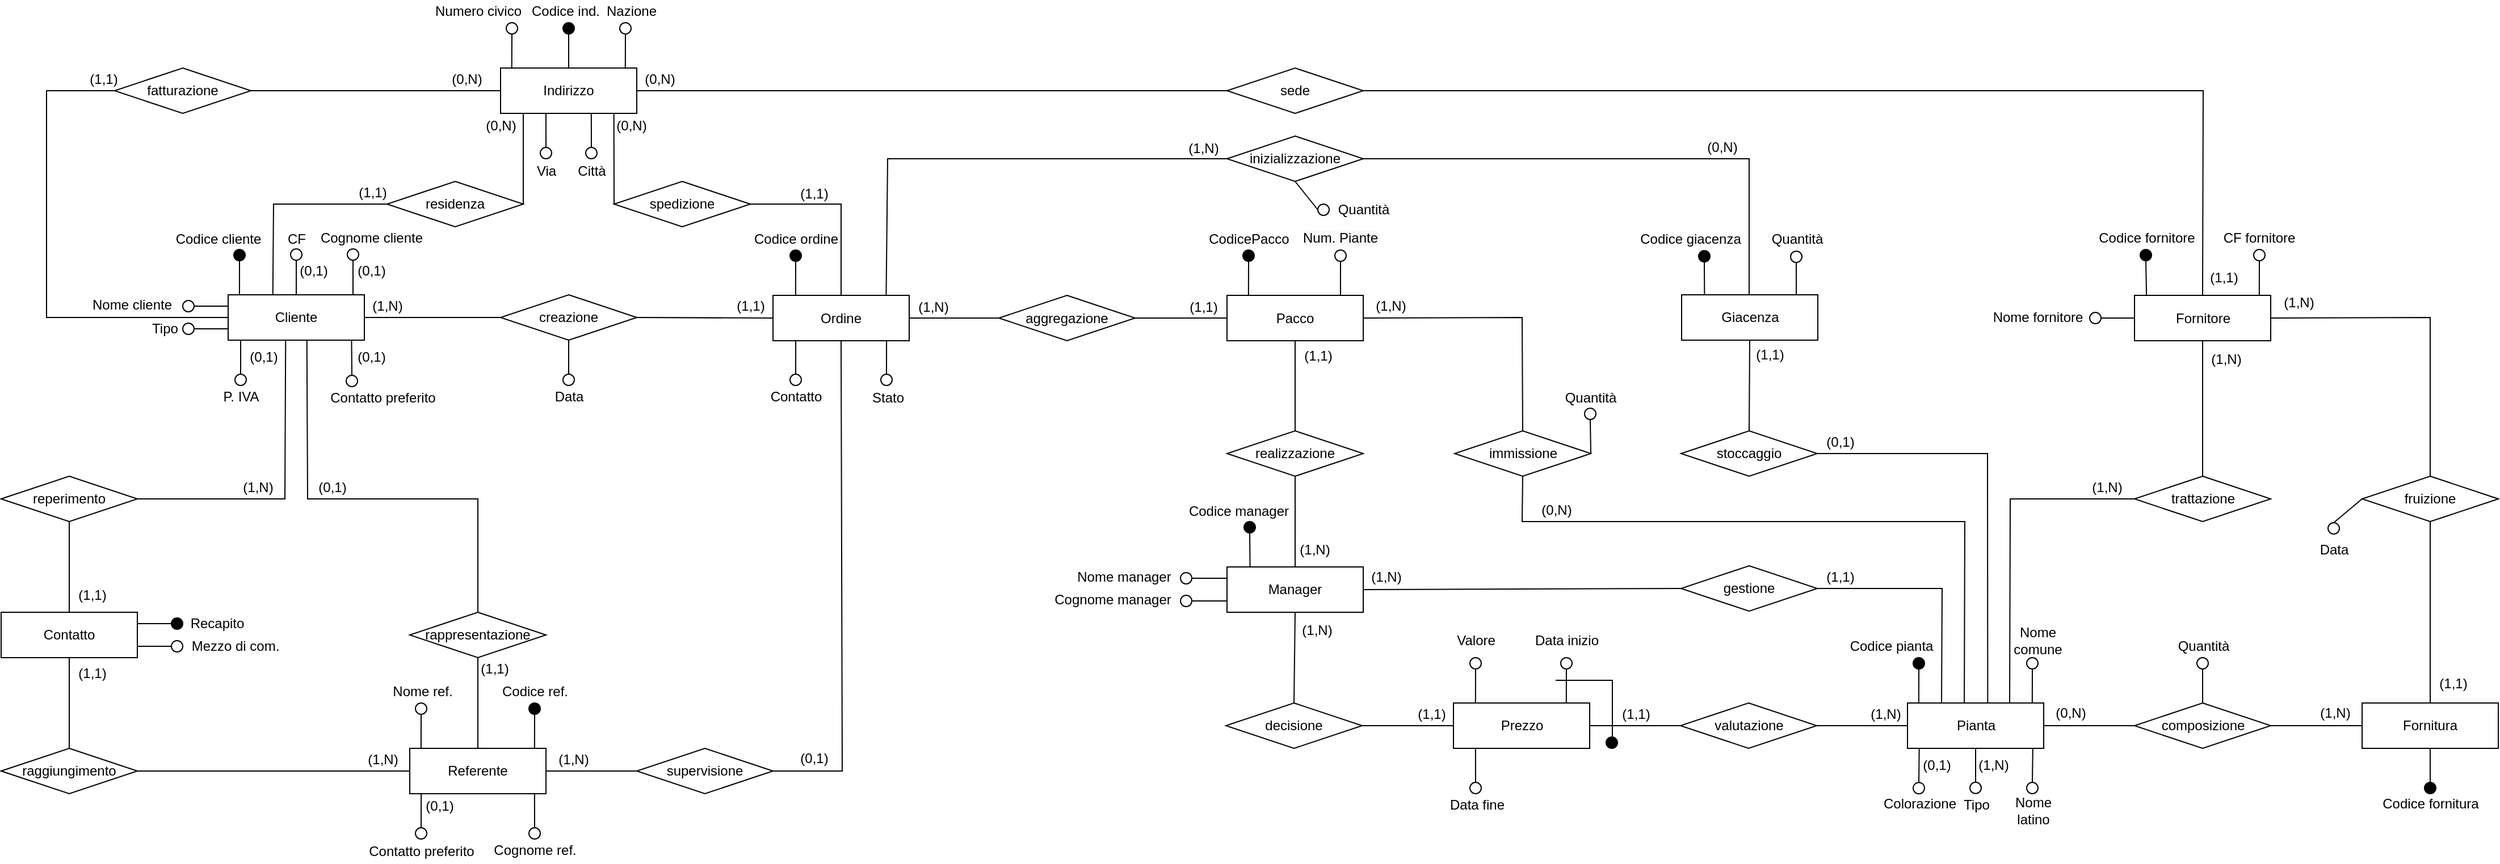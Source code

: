 <mxfile version="16.6.6" type="github">
  <diagram id="ni6ns9s3trIMgnXwsqBh" name="Page-1">
    <mxGraphModel dx="2311" dy="1216" grid="1" gridSize="10" guides="1" tooltips="1" connect="1" arrows="1" fold="1" page="1" pageScale="1" pageWidth="1169" pageHeight="827" math="0" shadow="0">
      <root>
        <mxCell id="0" />
        <mxCell id="1" parent="0" />
        <mxCell id="4iwTf2Q5Y9JTk8ooHyW_-1" value="Cliente" style="rounded=0;whiteSpace=wrap;html=1;strokeWidth=1;perimeterSpacing=0;" vertex="1" parent="1">
          <mxGeometry x="320" y="280" width="120" height="40" as="geometry" />
        </mxCell>
        <mxCell id="4iwTf2Q5Y9JTk8ooHyW_-2" value="" style="endArrow=none;html=1;rounded=0;fillColor=#000000;exitX=0.5;exitY=1;exitDx=0;exitDy=0;entryX=0.083;entryY=-0.005;entryDx=0;entryDy=0;entryPerimeter=0;" edge="1" parent="1" source="4iwTf2Q5Y9JTk8ooHyW_-3" target="4iwTf2Q5Y9JTk8ooHyW_-1">
          <mxGeometry width="50" height="50" relative="1" as="geometry">
            <mxPoint x="331.08" y="261" as="sourcePoint" />
            <mxPoint x="331" y="270" as="targetPoint" />
          </mxGeometry>
        </mxCell>
        <mxCell id="4iwTf2Q5Y9JTk8ooHyW_-3" value="" style="ellipse;whiteSpace=wrap;html=1;aspect=fixed;strokeWidth=1;fillColor=#000000;" vertex="1" parent="1">
          <mxGeometry x="325" y="240" width="10" height="10" as="geometry" />
        </mxCell>
        <mxCell id="4iwTf2Q5Y9JTk8ooHyW_-4" value="Codice cliente" style="text;html=1;align=center;verticalAlign=middle;resizable=0;points=[];autosize=1;strokeColor=none;fillColor=none;" vertex="1" parent="1">
          <mxGeometry x="266" y="221" width="90" height="20" as="geometry" />
        </mxCell>
        <mxCell id="4iwTf2Q5Y9JTk8ooHyW_-5" value="" style="ellipse;whiteSpace=wrap;html=1;aspect=fixed;strokeWidth=1;fillColor=none;" vertex="1" parent="1">
          <mxGeometry x="424" y="351" width="10" height="10" as="geometry" />
        </mxCell>
        <mxCell id="4iwTf2Q5Y9JTk8ooHyW_-20" value="Contatto preferito" style="text;html=1;align=center;verticalAlign=middle;resizable=0;points=[];autosize=1;strokeColor=none;fillColor=none;" vertex="1" parent="1">
          <mxGeometry x="401" y="361" width="110" height="20" as="geometry" />
        </mxCell>
        <mxCell id="4iwTf2Q5Y9JTk8ooHyW_-42" value="Referente" style="rounded=0;whiteSpace=wrap;html=1;strokeWidth=1;perimeterSpacing=0;" vertex="1" parent="1">
          <mxGeometry x="480" y="680" width="120" height="40" as="geometry" />
        </mxCell>
        <mxCell id="4iwTf2Q5Y9JTk8ooHyW_-43" value="rappresentazione" style="rhombus;whiteSpace=wrap;html=1;" vertex="1" parent="1">
          <mxGeometry x="480" y="560" width="120" height="40" as="geometry" />
        </mxCell>
        <mxCell id="4iwTf2Q5Y9JTk8ooHyW_-44" value="" style="endArrow=none;html=1;rounded=0;exitX=0.5;exitY=0;exitDx=0;exitDy=0;entryX=0.578;entryY=1.009;entryDx=0;entryDy=0;entryPerimeter=0;" edge="1" parent="1" source="4iwTf2Q5Y9JTk8ooHyW_-43" target="4iwTf2Q5Y9JTk8ooHyW_-1">
          <mxGeometry width="50" height="50" relative="1" as="geometry">
            <mxPoint x="491" y="601" as="sourcePoint" />
            <mxPoint x="390" y="400" as="targetPoint" />
            <Array as="points">
              <mxPoint x="540" y="460" />
              <mxPoint x="390" y="460" />
            </Array>
          </mxGeometry>
        </mxCell>
        <mxCell id="4iwTf2Q5Y9JTk8ooHyW_-45" value="" style="endArrow=none;html=1;rounded=0;exitX=0.5;exitY=0;exitDx=0;exitDy=0;entryX=0.5;entryY=1;entryDx=0;entryDy=0;" edge="1" parent="1" source="4iwTf2Q5Y9JTk8ooHyW_-42" target="4iwTf2Q5Y9JTk8ooHyW_-43">
          <mxGeometry width="50" height="50" relative="1" as="geometry">
            <mxPoint x="491" y="601" as="sourcePoint" />
            <mxPoint x="571" y="621" as="targetPoint" />
          </mxGeometry>
        </mxCell>
        <mxCell id="4iwTf2Q5Y9JTk8ooHyW_-46" value="" style="ellipse;whiteSpace=wrap;html=1;aspect=fixed;strokeWidth=1;fillColor=none;" vertex="1" parent="1">
          <mxGeometry x="485" y="640" width="10" height="10" as="geometry" />
        </mxCell>
        <mxCell id="4iwTf2Q5Y9JTk8ooHyW_-47" value="" style="endArrow=none;html=1;rounded=0;fillColor=#000000;exitX=0.5;exitY=1;exitDx=0;exitDy=0;entryX=0.083;entryY=0.01;entryDx=0;entryDy=0;entryPerimeter=0;" edge="1" parent="1" source="4iwTf2Q5Y9JTk8ooHyW_-46" target="4iwTf2Q5Y9JTk8ooHyW_-42">
          <mxGeometry width="50" height="50" relative="1" as="geometry">
            <mxPoint x="431" y="691" as="sourcePoint" />
            <mxPoint x="481" y="691" as="targetPoint" />
          </mxGeometry>
        </mxCell>
        <mxCell id="4iwTf2Q5Y9JTk8ooHyW_-48" value="Nome ref." style="text;html=1;align=center;verticalAlign=middle;resizable=0;points=[];autosize=1;strokeColor=none;fillColor=none;" vertex="1" parent="1">
          <mxGeometry x="456" y="620" width="70" height="20" as="geometry" />
        </mxCell>
        <mxCell id="4iwTf2Q5Y9JTk8ooHyW_-49" value="" style="ellipse;whiteSpace=wrap;html=1;aspect=fixed;strokeWidth=1;fillColor=none;" vertex="1" parent="1">
          <mxGeometry x="585" y="750" width="10" height="10" as="geometry" />
        </mxCell>
        <mxCell id="4iwTf2Q5Y9JTk8ooHyW_-50" value="" style="endArrow=none;html=1;rounded=0;fillColor=#000000;entryX=0.916;entryY=1.012;entryDx=0;entryDy=0;exitX=0.5;exitY=0;exitDx=0;exitDy=0;entryPerimeter=0;" edge="1" parent="1" source="4iwTf2Q5Y9JTk8ooHyW_-49" target="4iwTf2Q5Y9JTk8ooHyW_-42">
          <mxGeometry width="50" height="50" relative="1" as="geometry">
            <mxPoint x="451" y="711" as="sourcePoint" />
            <mxPoint x="481" y="711" as="targetPoint" />
          </mxGeometry>
        </mxCell>
        <mxCell id="4iwTf2Q5Y9JTk8ooHyW_-51" value="Cognome ref." style="text;html=1;align=center;verticalAlign=middle;resizable=0;points=[];autosize=1;strokeColor=none;fillColor=none;" vertex="1" parent="1">
          <mxGeometry x="545" y="760" width="90" height="20" as="geometry" />
        </mxCell>
        <mxCell id="4iwTf2Q5Y9JTk8ooHyW_-52" value="Contatto preferito" style="text;html=1;align=center;verticalAlign=middle;resizable=0;points=[];autosize=1;strokeColor=none;fillColor=none;" vertex="1" parent="1">
          <mxGeometry x="435" y="761" width="110" height="20" as="geometry" />
        </mxCell>
        <mxCell id="4iwTf2Q5Y9JTk8ooHyW_-54" value="" style="ellipse;whiteSpace=wrap;html=1;aspect=fixed;strokeWidth=1;fillColor=#000000;" vertex="1" parent="1">
          <mxGeometry x="585" y="640" width="10" height="10" as="geometry" />
        </mxCell>
        <mxCell id="4iwTf2Q5Y9JTk8ooHyW_-55" value="(0,1)" style="text;html=1;strokeColor=none;fillColor=none;align=center;verticalAlign=middle;whiteSpace=wrap;rounded=0;" vertex="1" parent="1">
          <mxGeometry x="382" y="435" width="60" height="30" as="geometry" />
        </mxCell>
        <mxCell id="4iwTf2Q5Y9JTk8ooHyW_-56" value="(1,1)" style="text;html=1;strokeColor=none;fillColor=none;align=center;verticalAlign=middle;whiteSpace=wrap;rounded=0;" vertex="1" parent="1">
          <mxGeometry x="525" y="595" width="60" height="30" as="geometry" />
        </mxCell>
        <mxCell id="4iwTf2Q5Y9JTk8ooHyW_-57" value="" style="endArrow=none;html=1;rounded=0;entryX=0.906;entryY=1.001;entryDx=0;entryDy=0;entryPerimeter=0;exitX=0.5;exitY=0;exitDx=0;exitDy=0;" edge="1" parent="1" source="4iwTf2Q5Y9JTk8ooHyW_-5" target="4iwTf2Q5Y9JTk8ooHyW_-1">
          <mxGeometry width="50" height="50" relative="1" as="geometry">
            <mxPoint x="431" y="351" as="sourcePoint" />
            <mxPoint x="431.32" y="321.48" as="targetPoint" />
          </mxGeometry>
        </mxCell>
        <mxCell id="4iwTf2Q5Y9JTk8ooHyW_-58" value="creazione" style="rhombus;whiteSpace=wrap;html=1;" vertex="1" parent="1">
          <mxGeometry x="560" y="280" width="120" height="40" as="geometry" />
        </mxCell>
        <mxCell id="4iwTf2Q5Y9JTk8ooHyW_-59" value="" style="endArrow=none;html=1;rounded=0;exitX=1;exitY=0.5;exitDx=0;exitDy=0;entryX=0;entryY=0.5;entryDx=0;entryDy=0;" edge="1" parent="1" source="4iwTf2Q5Y9JTk8ooHyW_-1" target="4iwTf2Q5Y9JTk8ooHyW_-58">
          <mxGeometry width="50" height="50" relative="1" as="geometry">
            <mxPoint x="551" y="341" as="sourcePoint" />
            <mxPoint x="601" y="291" as="targetPoint" />
          </mxGeometry>
        </mxCell>
        <mxCell id="4iwTf2Q5Y9JTk8ooHyW_-67" value="Via" style="text;html=1;align=center;verticalAlign=middle;resizable=0;points=[];autosize=1;strokeColor=none;fillColor=none;" vertex="1" parent="1">
          <mxGeometry x="585" y="161" width="30" height="20" as="geometry" />
        </mxCell>
        <mxCell id="4iwTf2Q5Y9JTk8ooHyW_-68" value="Numero civico" style="text;html=1;align=center;verticalAlign=middle;resizable=0;points=[];autosize=1;strokeColor=none;fillColor=none;" vertex="1" parent="1">
          <mxGeometry x="495" y="20" width="90" height="20" as="geometry" />
        </mxCell>
        <mxCell id="4iwTf2Q5Y9JTk8ooHyW_-69" value="Città" style="text;html=1;align=center;verticalAlign=middle;resizable=0;points=[];autosize=1;strokeColor=none;fillColor=none;" vertex="1" parent="1">
          <mxGeometry x="620" y="161" width="40" height="20" as="geometry" />
        </mxCell>
        <mxCell id="4iwTf2Q5Y9JTk8ooHyW_-72" value="Nazione" style="text;html=1;align=center;verticalAlign=middle;resizable=0;points=[];autosize=1;strokeColor=none;fillColor=none;" vertex="1" parent="1">
          <mxGeometry x="645" y="20" width="60" height="20" as="geometry" />
        </mxCell>
        <mxCell id="4iwTf2Q5Y9JTk8ooHyW_-75" value="Ordine" style="rounded=0;whiteSpace=wrap;html=1;strokeWidth=1;perimeterSpacing=0;" vertex="1" parent="1">
          <mxGeometry x="800" y="280.5" width="120" height="40" as="geometry" />
        </mxCell>
        <mxCell id="4iwTf2Q5Y9JTk8ooHyW_-76" value="Stato" style="text;html=1;align=center;verticalAlign=middle;resizable=0;points=[];autosize=1;strokeColor=none;fillColor=none;" vertex="1" parent="1">
          <mxGeometry x="881" y="361" width="40" height="20" as="geometry" />
        </mxCell>
        <mxCell id="4iwTf2Q5Y9JTk8ooHyW_-77" value="Pacco" style="rounded=0;whiteSpace=wrap;html=1;strokeWidth=1;perimeterSpacing=0;" vertex="1" parent="1">
          <mxGeometry x="1200" y="280.5" width="120" height="40" as="geometry" />
        </mxCell>
        <mxCell id="4iwTf2Q5Y9JTk8ooHyW_-78" value="" style="endArrow=none;html=1;rounded=0;fillColor=#000000;exitX=0.5;exitY=1;exitDx=0;exitDy=0;entryX=0.166;entryY=-0.004;entryDx=0;entryDy=0;entryPerimeter=0;" edge="1" parent="1" source="4iwTf2Q5Y9JTk8ooHyW_-79" target="4iwTf2Q5Y9JTk8ooHyW_-75">
          <mxGeometry width="50" height="50" relative="1" as="geometry">
            <mxPoint x="820" y="260.5" as="sourcePoint" />
            <mxPoint x="820" y="270" as="targetPoint" />
          </mxGeometry>
        </mxCell>
        <mxCell id="4iwTf2Q5Y9JTk8ooHyW_-79" value="" style="ellipse;whiteSpace=wrap;html=1;aspect=fixed;strokeWidth=1;fillColor=#000000;" vertex="1" parent="1">
          <mxGeometry x="815" y="240.5" width="10" height="10" as="geometry" />
        </mxCell>
        <mxCell id="4iwTf2Q5Y9JTk8ooHyW_-80" value="Codice ordine" style="text;html=1;align=center;verticalAlign=middle;resizable=0;points=[];autosize=1;strokeColor=none;fillColor=none;" vertex="1" parent="1">
          <mxGeometry x="775" y="220.5" width="90" height="20" as="geometry" />
        </mxCell>
        <mxCell id="4iwTf2Q5Y9JTk8ooHyW_-81" value="" style="ellipse;whiteSpace=wrap;html=1;aspect=fixed;strokeWidth=1;fillColor=none;" vertex="1" parent="1">
          <mxGeometry x="815" y="350" width="10" height="10" as="geometry" />
        </mxCell>
        <mxCell id="4iwTf2Q5Y9JTk8ooHyW_-82" value="Contatto" style="text;html=1;align=center;verticalAlign=middle;resizable=0;points=[];autosize=1;strokeColor=none;fillColor=none;" vertex="1" parent="1">
          <mxGeometry x="790" y="360" width="60" height="20" as="geometry" />
        </mxCell>
        <mxCell id="4iwTf2Q5Y9JTk8ooHyW_-83" value="" style="endArrow=none;html=1;rounded=0;fillColor=#000000;entryX=0.166;entryY=0;entryDx=0;entryDy=0;entryPerimeter=0;exitX=0.5;exitY=1;exitDx=0;exitDy=0;" edge="1" parent="1" source="4iwTf2Q5Y9JTk8ooHyW_-84">
          <mxGeometry width="50" height="50" relative="1" as="geometry">
            <mxPoint x="1219" y="260.5" as="sourcePoint" />
            <mxPoint x="1218.92" y="280.5" as="targetPoint" />
          </mxGeometry>
        </mxCell>
        <mxCell id="4iwTf2Q5Y9JTk8ooHyW_-84" value="" style="ellipse;whiteSpace=wrap;html=1;aspect=fixed;strokeWidth=1;fillColor=#000000;" vertex="1" parent="1">
          <mxGeometry x="1214" y="240.5" width="10" height="10" as="geometry" />
        </mxCell>
        <mxCell id="4iwTf2Q5Y9JTk8ooHyW_-85" value="CodicePacco" style="text;html=1;align=center;verticalAlign=middle;resizable=0;points=[];autosize=1;strokeColor=none;fillColor=none;" vertex="1" parent="1">
          <mxGeometry x="1174" y="220.5" width="90" height="20" as="geometry" />
        </mxCell>
        <mxCell id="4iwTf2Q5Y9JTk8ooHyW_-86" value="aggregazione" style="rhombus;whiteSpace=wrap;html=1;" vertex="1" parent="1">
          <mxGeometry x="999" y="280.5" width="120" height="40" as="geometry" />
        </mxCell>
        <mxCell id="4iwTf2Q5Y9JTk8ooHyW_-87" value="" style="endArrow=none;html=1;rounded=0;entryX=0;entryY=0.5;entryDx=0;entryDy=0;exitX=1;exitY=0.5;exitDx=0;exitDy=0;" edge="1" parent="1" source="4iwTf2Q5Y9JTk8ooHyW_-86" target="4iwTf2Q5Y9JTk8ooHyW_-77">
          <mxGeometry width="50" height="50" relative="1" as="geometry">
            <mxPoint x="1099" y="370.5" as="sourcePoint" />
            <mxPoint x="1149" y="320.5" as="targetPoint" />
          </mxGeometry>
        </mxCell>
        <mxCell id="4iwTf2Q5Y9JTk8ooHyW_-88" value="" style="endArrow=none;html=1;rounded=0;entryX=1;entryY=0.5;entryDx=0;entryDy=0;exitX=0;exitY=0.5;exitDx=0;exitDy=0;" edge="1" parent="1" source="4iwTf2Q5Y9JTk8ooHyW_-86" target="4iwTf2Q5Y9JTk8ooHyW_-75">
          <mxGeometry width="50" height="50" relative="1" as="geometry">
            <mxPoint x="1102" y="370.5" as="sourcePoint" />
            <mxPoint x="1152" y="320.5" as="targetPoint" />
          </mxGeometry>
        </mxCell>
        <mxCell id="4iwTf2Q5Y9JTk8ooHyW_-89" value="immissione" style="rhombus;whiteSpace=wrap;html=1;" vertex="1" parent="1">
          <mxGeometry x="1400.5" y="400" width="120" height="40" as="geometry" />
        </mxCell>
        <mxCell id="4iwTf2Q5Y9JTk8ooHyW_-90" value="" style="endArrow=none;html=1;rounded=0;entryX=0.5;entryY=0;entryDx=0;entryDy=0;exitX=1;exitY=0.5;exitDx=0;exitDy=0;" edge="1" parent="1" source="4iwTf2Q5Y9JTk8ooHyW_-77" target="4iwTf2Q5Y9JTk8ooHyW_-89">
          <mxGeometry width="50" height="50" relative="1" as="geometry">
            <mxPoint x="1319" y="350.5" as="sourcePoint" />
            <mxPoint x="1369" y="300.5" as="targetPoint" />
            <Array as="points">
              <mxPoint x="1460" y="300" />
            </Array>
          </mxGeometry>
        </mxCell>
        <mxCell id="4iwTf2Q5Y9JTk8ooHyW_-91" value="" style="endArrow=none;html=1;rounded=0;exitX=0.5;exitY=1;exitDx=0;exitDy=0;entryX=0.417;entryY=-0.008;entryDx=0;entryDy=0;entryPerimeter=0;" edge="1" parent="1" source="4iwTf2Q5Y9JTk8ooHyW_-89" target="4iwTf2Q5Y9JTk8ooHyW_-135">
          <mxGeometry width="50" height="50" relative="1" as="geometry">
            <mxPoint x="1530" y="310" as="sourcePoint" />
            <mxPoint x="1600" y="450" as="targetPoint" />
            <Array as="points">
              <mxPoint x="1460" y="480" />
              <mxPoint x="1850" y="480" />
            </Array>
          </mxGeometry>
        </mxCell>
        <mxCell id="4iwTf2Q5Y9JTk8ooHyW_-92" value="" style="endArrow=none;html=1;rounded=0;fillColor=#000000;exitX=0.5;exitY=1;exitDx=0;exitDy=0;entryX=0.833;entryY=-0.013;entryDx=0;entryDy=0;entryPerimeter=0;" edge="1" parent="1" source="4iwTf2Q5Y9JTk8ooHyW_-93" target="4iwTf2Q5Y9JTk8ooHyW_-77">
          <mxGeometry width="50" height="50" relative="1" as="geometry">
            <mxPoint x="1300" y="260.5" as="sourcePoint" />
            <mxPoint x="1300" y="270" as="targetPoint" />
          </mxGeometry>
        </mxCell>
        <mxCell id="4iwTf2Q5Y9JTk8ooHyW_-93" value="" style="ellipse;whiteSpace=wrap;html=1;aspect=fixed;strokeWidth=1;fillColor=none;" vertex="1" parent="1">
          <mxGeometry x="1295" y="240.5" width="10" height="10" as="geometry" />
        </mxCell>
        <mxCell id="4iwTf2Q5Y9JTk8ooHyW_-94" value="&lt;span style=&quot;color: rgb(0 , 0 , 0) ; font-family: &amp;#34;helvetica&amp;#34; ; font-size: 12px ; font-style: normal ; font-weight: 400 ; letter-spacing: normal ; text-align: center ; text-indent: 0px ; text-transform: none ; word-spacing: 0px ; background-color: rgb(248 , 249 , 250) ; display: inline ; float: none&quot;&gt;Num. Piante&lt;/span&gt;" style="text;whiteSpace=wrap;html=1;" vertex="1" parent="1">
          <mxGeometry x="1265" y="215.5" width="80" height="30" as="geometry" />
        </mxCell>
        <mxCell id="4iwTf2Q5Y9JTk8ooHyW_-95" value="(1,N)" style="text;html=1;align=center;verticalAlign=middle;resizable=0;points=[];autosize=1;strokeColor=none;fillColor=none;" vertex="1" parent="1">
          <mxGeometry x="921" y="280.5" width="40" height="20" as="geometry" />
        </mxCell>
        <mxCell id="4iwTf2Q5Y9JTk8ooHyW_-96" value="(1,1)" style="text;html=1;align=center;verticalAlign=middle;resizable=0;points=[];autosize=1;strokeColor=none;fillColor=none;" vertex="1" parent="1">
          <mxGeometry x="1159" y="280.5" width="40" height="20" as="geometry" />
        </mxCell>
        <mxCell id="4iwTf2Q5Y9JTk8ooHyW_-97" value="inizializzazione" style="rhombus;whiteSpace=wrap;html=1;" vertex="1" parent="1">
          <mxGeometry x="1200" y="140" width="120" height="40" as="geometry" />
        </mxCell>
        <mxCell id="4iwTf2Q5Y9JTk8ooHyW_-111" value="" style="endArrow=none;html=1;rounded=0;entryX=0;entryY=0.5;entryDx=0;entryDy=0;exitX=0.831;exitY=0.005;exitDx=0;exitDy=0;exitPerimeter=0;" edge="1" parent="1" source="4iwTf2Q5Y9JTk8ooHyW_-75" target="4iwTf2Q5Y9JTk8ooHyW_-97">
          <mxGeometry width="50" height="50" relative="1" as="geometry">
            <mxPoint x="901" y="321" as="sourcePoint" />
            <mxPoint x="991" y="260.5" as="targetPoint" />
            <Array as="points">
              <mxPoint x="901" y="160" />
            </Array>
          </mxGeometry>
        </mxCell>
        <mxCell id="4iwTf2Q5Y9JTk8ooHyW_-112" value="" style="endArrow=none;html=1;rounded=0;exitX=1;exitY=0.5;exitDx=0;exitDy=0;entryX=0.5;entryY=0;entryDx=0;entryDy=0;" edge="1" parent="1" source="4iwTf2Q5Y9JTk8ooHyW_-97">
          <mxGeometry width="50" height="50" relative="1" as="geometry">
            <mxPoint x="1448" y="410.5" as="sourcePoint" />
            <mxPoint x="1660" y="280.5" as="targetPoint" />
            <Array as="points">
              <mxPoint x="1660" y="160" />
            </Array>
          </mxGeometry>
        </mxCell>
        <mxCell id="4iwTf2Q5Y9JTk8ooHyW_-115" value="Quantità" style="text;html=1;align=center;verticalAlign=middle;resizable=0;points=[];autosize=1;strokeColor=none;fillColor=none;" vertex="1" parent="1">
          <mxGeometry x="1290" y="195" width="60" height="20" as="geometry" />
        </mxCell>
        <mxCell id="4iwTf2Q5Y9JTk8ooHyW_-116" value="" style="endArrow=none;html=1;rounded=0;fillColor=#000000;exitX=0.5;exitY=1;exitDx=0;exitDy=0;entryX=1;entryY=0.5;entryDx=0;entryDy=0;" edge="1" parent="1" source="4iwTf2Q5Y9JTk8ooHyW_-117" target="4iwTf2Q5Y9JTk8ooHyW_-89">
          <mxGeometry width="50" height="50" relative="1" as="geometry">
            <mxPoint x="1594.5" y="265.5" as="sourcePoint" />
            <mxPoint x="1530" y="420" as="targetPoint" />
          </mxGeometry>
        </mxCell>
        <mxCell id="4iwTf2Q5Y9JTk8ooHyW_-117" value="" style="ellipse;whiteSpace=wrap;html=1;aspect=fixed;strokeWidth=1;fillColor=none;" vertex="1" parent="1">
          <mxGeometry x="1515" y="380" width="10" height="10" as="geometry" />
        </mxCell>
        <mxCell id="4iwTf2Q5Y9JTk8ooHyW_-118" value="Quantità" style="text;html=1;align=center;verticalAlign=middle;resizable=0;points=[];autosize=1;strokeColor=none;fillColor=none;" vertex="1" parent="1">
          <mxGeometry x="1490" y="361" width="60" height="20" as="geometry" />
        </mxCell>
        <mxCell id="4iwTf2Q5Y9JTk8ooHyW_-119" value="(1,N)" style="text;html=1;align=center;verticalAlign=middle;resizable=0;points=[];autosize=1;strokeColor=none;fillColor=none;" vertex="1" parent="1">
          <mxGeometry x="1324" y="280" width="40" height="20" as="geometry" />
        </mxCell>
        <mxCell id="4iwTf2Q5Y9JTk8ooHyW_-120" value="(0,N)" style="text;html=1;align=center;verticalAlign=middle;resizable=0;points=[];autosize=1;strokeColor=none;fillColor=none;" vertex="1" parent="1">
          <mxGeometry x="1470" y="460" width="40" height="20" as="geometry" />
        </mxCell>
        <mxCell id="4iwTf2Q5Y9JTk8ooHyW_-121" value="" style="endArrow=none;html=1;rounded=0;exitX=1;exitY=0.5;exitDx=0;exitDy=0;entryX=0;entryY=0.5;entryDx=0;entryDy=0;" edge="1" parent="1" source="4iwTf2Q5Y9JTk8ooHyW_-58" target="4iwTf2Q5Y9JTk8ooHyW_-75">
          <mxGeometry width="50" height="50" relative="1" as="geometry">
            <mxPoint x="751" y="351" as="sourcePoint" />
            <mxPoint x="790" y="300" as="targetPoint" />
          </mxGeometry>
        </mxCell>
        <mxCell id="4iwTf2Q5Y9JTk8ooHyW_-122" value="" style="endArrow=none;html=1;rounded=0;entryX=0.084;entryY=1.008;entryDx=0;entryDy=0;entryPerimeter=0;exitX=0.5;exitY=0;exitDx=0;exitDy=0;" edge="1" parent="1" source="4iwTf2Q5Y9JTk8ooHyW_-287" target="4iwTf2Q5Y9JTk8ooHyW_-42">
          <mxGeometry width="50" height="50" relative="1" as="geometry">
            <mxPoint x="490" y="740" as="sourcePoint" />
            <mxPoint x="490.04" y="721" as="targetPoint" />
          </mxGeometry>
        </mxCell>
        <mxCell id="4iwTf2Q5Y9JTk8ooHyW_-123" value="supervisione" style="rhombus;whiteSpace=wrap;html=1;" vertex="1" parent="1">
          <mxGeometry x="680" y="680" width="120" height="40" as="geometry" />
        </mxCell>
        <mxCell id="4iwTf2Q5Y9JTk8ooHyW_-124" value="" style="endArrow=none;html=1;rounded=0;exitX=1;exitY=0.5;exitDx=0;exitDy=0;entryX=0;entryY=0.5;entryDx=0;entryDy=0;" edge="1" parent="1" source="4iwTf2Q5Y9JTk8ooHyW_-42" target="4iwTf2Q5Y9JTk8ooHyW_-123">
          <mxGeometry width="50" height="50" relative="1" as="geometry">
            <mxPoint x="641" y="701" as="sourcePoint" />
            <mxPoint x="691" y="651" as="targetPoint" />
          </mxGeometry>
        </mxCell>
        <mxCell id="4iwTf2Q5Y9JTk8ooHyW_-125" value="" style="endArrow=none;html=1;rounded=0;exitX=1;exitY=0.5;exitDx=0;exitDy=0;entryX=0.5;entryY=1;entryDx=0;entryDy=0;" edge="1" parent="1" source="4iwTf2Q5Y9JTk8ooHyW_-123" target="4iwTf2Q5Y9JTk8ooHyW_-75">
          <mxGeometry width="50" height="50" relative="1" as="geometry">
            <mxPoint x="856" y="700" as="sourcePoint" />
            <mxPoint x="906" y="650" as="targetPoint" />
            <Array as="points">
              <mxPoint x="861" y="700" />
            </Array>
          </mxGeometry>
        </mxCell>
        <mxCell id="4iwTf2Q5Y9JTk8ooHyW_-126" value="" style="endArrow=none;html=1;rounded=0;exitX=0.5;exitY=0;exitDx=0;exitDy=0;entryX=0.167;entryY=1.013;entryDx=0;entryDy=0;entryPerimeter=0;" edge="1" parent="1" source="4iwTf2Q5Y9JTk8ooHyW_-81" target="4iwTf2Q5Y9JTk8ooHyW_-75">
          <mxGeometry width="50" height="50" relative="1" as="geometry">
            <mxPoint x="881" y="351" as="sourcePoint" />
            <mxPoint x="931" y="301" as="targetPoint" />
          </mxGeometry>
        </mxCell>
        <mxCell id="4iwTf2Q5Y9JTk8ooHyW_-128" value="(1,N)" style="text;html=1;align=center;verticalAlign=middle;resizable=0;points=[];autosize=1;strokeColor=none;fillColor=none;" vertex="1" parent="1">
          <mxGeometry x="1159" y="141" width="40" height="20" as="geometry" />
        </mxCell>
        <mxCell id="4iwTf2Q5Y9JTk8ooHyW_-129" value="(0,N)" style="text;html=1;align=center;verticalAlign=middle;resizable=0;points=[];autosize=1;strokeColor=none;fillColor=none;" vertex="1" parent="1">
          <mxGeometry x="1615.5" y="140" width="40" height="20" as="geometry" />
        </mxCell>
        <mxCell id="4iwTf2Q5Y9JTk8ooHyW_-130" value="" style="ellipse;whiteSpace=wrap;html=1;aspect=fixed;strokeWidth=1;fillColor=none;" vertex="1" parent="1">
          <mxGeometry x="895" y="350" width="10" height="10" as="geometry" />
        </mxCell>
        <mxCell id="4iwTf2Q5Y9JTk8ooHyW_-131" value="" style="endArrow=none;html=1;rounded=0;exitX=0.5;exitY=0;exitDx=0;exitDy=0;entryX=0.167;entryY=1.013;entryDx=0;entryDy=0;entryPerimeter=0;" edge="1" parent="1" source="4iwTf2Q5Y9JTk8ooHyW_-130">
          <mxGeometry width="50" height="50" relative="1" as="geometry">
            <mxPoint x="900" y="350.98" as="sourcePoint" />
            <mxPoint x="900.04" y="321" as="targetPoint" />
          </mxGeometry>
        </mxCell>
        <mxCell id="4iwTf2Q5Y9JTk8ooHyW_-135" value="Pianta" style="rounded=0;whiteSpace=wrap;html=1;strokeWidth=1;perimeterSpacing=0;" vertex="1" parent="1">
          <mxGeometry x="1799.5" y="640" width="120" height="40" as="geometry" />
        </mxCell>
        <mxCell id="4iwTf2Q5Y9JTk8ooHyW_-147" value="" style="endArrow=none;html=1;rounded=0;fillColor=#000000;entryX=0.166;entryY=0;entryDx=0;entryDy=0;entryPerimeter=0;exitX=0.5;exitY=1;exitDx=0;exitDy=0;" edge="1" parent="1" source="4iwTf2Q5Y9JTk8ooHyW_-148">
          <mxGeometry width="50" height="50" relative="1" as="geometry">
            <mxPoint x="1809.5" y="620" as="sourcePoint" />
            <mxPoint x="1809.42" y="640" as="targetPoint" />
          </mxGeometry>
        </mxCell>
        <mxCell id="4iwTf2Q5Y9JTk8ooHyW_-148" value="" style="ellipse;whiteSpace=wrap;html=1;aspect=fixed;strokeWidth=1;fillColor=#000000;" vertex="1" parent="1">
          <mxGeometry x="1804.5" y="600" width="10" height="10" as="geometry" />
        </mxCell>
        <mxCell id="4iwTf2Q5Y9JTk8ooHyW_-149" value="Codice pianta" style="text;html=1;align=center;verticalAlign=middle;resizable=0;points=[];autosize=1;strokeColor=none;fillColor=none;" vertex="1" parent="1">
          <mxGeometry x="1740" y="580" width="90" height="20" as="geometry" />
        </mxCell>
        <mxCell id="4iwTf2Q5Y9JTk8ooHyW_-150" value="Nome &lt;br&gt;latino" style="text;html=1;align=center;verticalAlign=middle;resizable=0;points=[];autosize=1;strokeColor=none;fillColor=none;" vertex="1" parent="1">
          <mxGeometry x="1884.5" y="720" width="50" height="30" as="geometry" />
        </mxCell>
        <mxCell id="4iwTf2Q5Y9JTk8ooHyW_-151" value="" style="endArrow=none;html=1;rounded=0;fillColor=#000000;entryX=0.166;entryY=0;entryDx=0;entryDy=0;entryPerimeter=0;exitX=0.5;exitY=1;exitDx=0;exitDy=0;" edge="1" parent="1" source="4iwTf2Q5Y9JTk8ooHyW_-152">
          <mxGeometry width="50" height="50" relative="1" as="geometry">
            <mxPoint x="1909.5" y="620" as="sourcePoint" />
            <mxPoint x="1909.42" y="640" as="targetPoint" />
          </mxGeometry>
        </mxCell>
        <mxCell id="4iwTf2Q5Y9JTk8ooHyW_-152" value="" style="ellipse;whiteSpace=wrap;html=1;aspect=fixed;strokeWidth=1;fillColor=none;" vertex="1" parent="1">
          <mxGeometry x="1904.5" y="600" width="10" height="10" as="geometry" />
        </mxCell>
        <mxCell id="4iwTf2Q5Y9JTk8ooHyW_-153" value="Nome &lt;br&gt;comune" style="text;html=1;align=center;verticalAlign=middle;resizable=0;points=[];autosize=1;strokeColor=none;fillColor=none;" vertex="1" parent="1">
          <mxGeometry x="1883.5" y="570" width="60" height="30" as="geometry" />
        </mxCell>
        <mxCell id="4iwTf2Q5Y9JTk8ooHyW_-157" value="Prezzo" style="rounded=0;whiteSpace=wrap;html=1;strokeWidth=1;perimeterSpacing=0;" vertex="1" parent="1">
          <mxGeometry x="1399.5" y="640" width="120" height="40" as="geometry" />
        </mxCell>
        <mxCell id="4iwTf2Q5Y9JTk8ooHyW_-158" value="valutazione" style="rhombus;whiteSpace=wrap;html=1;" vertex="1" parent="1">
          <mxGeometry x="1599.5" y="640" width="120" height="40" as="geometry" />
        </mxCell>
        <mxCell id="4iwTf2Q5Y9JTk8ooHyW_-159" value="" style="endArrow=none;html=1;rounded=0;entryX=0;entryY=0.5;entryDx=0;entryDy=0;exitX=1;exitY=0.5;exitDx=0;exitDy=0;" edge="1" parent="1" source="4iwTf2Q5Y9JTk8ooHyW_-158" target="4iwTf2Q5Y9JTk8ooHyW_-135">
          <mxGeometry width="50" height="50" relative="1" as="geometry">
            <mxPoint x="1689.5" y="760" as="sourcePoint" />
            <mxPoint x="1739.5" y="710" as="targetPoint" />
          </mxGeometry>
        </mxCell>
        <mxCell id="4iwTf2Q5Y9JTk8ooHyW_-160" value="" style="endArrow=none;html=1;rounded=0;entryX=1;entryY=0.5;entryDx=0;entryDy=0;exitX=0;exitY=0.5;exitDx=0;exitDy=0;" edge="1" parent="1" source="4iwTf2Q5Y9JTk8ooHyW_-158" target="4iwTf2Q5Y9JTk8ooHyW_-157">
          <mxGeometry width="50" height="50" relative="1" as="geometry">
            <mxPoint x="1689.5" y="760" as="sourcePoint" />
            <mxPoint x="1739.5" y="710" as="targetPoint" />
          </mxGeometry>
        </mxCell>
        <mxCell id="4iwTf2Q5Y9JTk8ooHyW_-161" value="" style="endArrow=none;html=1;rounded=0;fillColor=#000000;entryX=0.166;entryY=0;entryDx=0;entryDy=0;entryPerimeter=0;exitX=0.5;exitY=1;exitDx=0;exitDy=0;" edge="1" parent="1" source="4iwTf2Q5Y9JTk8ooHyW_-162">
          <mxGeometry width="50" height="50" relative="1" as="geometry">
            <mxPoint x="1419" y="620" as="sourcePoint" />
            <mxPoint x="1418.92" y="640" as="targetPoint" />
          </mxGeometry>
        </mxCell>
        <mxCell id="4iwTf2Q5Y9JTk8ooHyW_-162" value="" style="ellipse;whiteSpace=wrap;html=1;aspect=fixed;strokeWidth=1;fillColor=none;" vertex="1" parent="1">
          <mxGeometry x="1414" y="600" width="10" height="10" as="geometry" />
        </mxCell>
        <mxCell id="4iwTf2Q5Y9JTk8ooHyW_-163" value="" style="endArrow=none;html=1;rounded=0;fillColor=#000000;entryX=0.166;entryY=0;entryDx=0;entryDy=0;entryPerimeter=0;exitX=0.5;exitY=1;exitDx=0;exitDy=0;" edge="1" parent="1" source="4iwTf2Q5Y9JTk8ooHyW_-164">
          <mxGeometry width="50" height="50" relative="1" as="geometry">
            <mxPoint x="1499" y="620" as="sourcePoint" />
            <mxPoint x="1498.92" y="640" as="targetPoint" />
          </mxGeometry>
        </mxCell>
        <mxCell id="4iwTf2Q5Y9JTk8ooHyW_-164" value="" style="ellipse;whiteSpace=wrap;html=1;aspect=fixed;strokeWidth=1;fillColor=none;" vertex="1" parent="1">
          <mxGeometry x="1494" y="600" width="10" height="10" as="geometry" />
        </mxCell>
        <mxCell id="4iwTf2Q5Y9JTk8ooHyW_-165" value="Data inizio" style="text;html=1;align=center;verticalAlign=middle;resizable=0;points=[];autosize=1;strokeColor=none;fillColor=none;" vertex="1" parent="1">
          <mxGeometry x="1464" y="575" width="70" height="20" as="geometry" />
        </mxCell>
        <mxCell id="4iwTf2Q5Y9JTk8ooHyW_-166" value="Valore" style="text;html=1;align=center;verticalAlign=middle;resizable=0;points=[];autosize=1;strokeColor=none;fillColor=none;" vertex="1" parent="1">
          <mxGeometry x="1394" y="575" width="50" height="20" as="geometry" />
        </mxCell>
        <mxCell id="4iwTf2Q5Y9JTk8ooHyW_-167" value="" style="endArrow=none;html=1;rounded=0;" edge="1" parent="1">
          <mxGeometry width="50" height="50" relative="1" as="geometry">
            <mxPoint x="1489.5" y="620" as="sourcePoint" />
            <mxPoint x="1539.5" y="670" as="targetPoint" />
            <Array as="points">
              <mxPoint x="1539.5" y="620" />
            </Array>
          </mxGeometry>
        </mxCell>
        <mxCell id="4iwTf2Q5Y9JTk8ooHyW_-168" value="" style="ellipse;whiteSpace=wrap;html=1;aspect=fixed;strokeWidth=1;fillColor=#000000;" vertex="1" parent="1">
          <mxGeometry x="1534" y="670" width="10" height="10" as="geometry" />
        </mxCell>
        <mxCell id="4iwTf2Q5Y9JTk8ooHyW_-169" value="(1,N)" style="text;html=1;align=center;verticalAlign=middle;resizable=0;points=[];autosize=1;strokeColor=none;fillColor=none;" vertex="1" parent="1">
          <mxGeometry x="1759.5" y="640" width="40" height="20" as="geometry" />
        </mxCell>
        <mxCell id="4iwTf2Q5Y9JTk8ooHyW_-170" value="(1,1)" style="text;html=1;align=center;verticalAlign=middle;resizable=0;points=[];autosize=1;strokeColor=none;fillColor=none;" vertex="1" parent="1">
          <mxGeometry x="1539.5" y="640" width="40" height="20" as="geometry" />
        </mxCell>
        <mxCell id="4iwTf2Q5Y9JTk8ooHyW_-171" value="Manager" style="rounded=0;whiteSpace=wrap;html=1;strokeWidth=1;perimeterSpacing=0;" vertex="1" parent="1">
          <mxGeometry x="1200" y="520" width="120" height="40" as="geometry" />
        </mxCell>
        <mxCell id="4iwTf2Q5Y9JTk8ooHyW_-172" value="realizzazione" style="rhombus;whiteSpace=wrap;html=1;" vertex="1" parent="1">
          <mxGeometry x="1200" y="400" width="120" height="40" as="geometry" />
        </mxCell>
        <mxCell id="4iwTf2Q5Y9JTk8ooHyW_-173" value="gestione" style="rhombus;whiteSpace=wrap;html=1;" vertex="1" parent="1">
          <mxGeometry x="1600" y="519" width="120" height="40" as="geometry" />
        </mxCell>
        <mxCell id="4iwTf2Q5Y9JTk8ooHyW_-174" value="decisione" style="rhombus;whiteSpace=wrap;html=1;" vertex="1" parent="1">
          <mxGeometry x="1199" y="640" width="120" height="40" as="geometry" />
        </mxCell>
        <mxCell id="4iwTf2Q5Y9JTk8ooHyW_-175" value="(1,N)" style="text;html=1;align=center;verticalAlign=middle;resizable=0;points=[];autosize=1;strokeColor=none;fillColor=none;" vertex="1" parent="1">
          <mxGeometry x="1257" y="495" width="40" height="20" as="geometry" />
        </mxCell>
        <mxCell id="4iwTf2Q5Y9JTk8ooHyW_-176" value="(1,1)" style="text;html=1;align=center;verticalAlign=middle;resizable=0;points=[];autosize=1;strokeColor=none;fillColor=none;" vertex="1" parent="1">
          <mxGeometry x="1360" y="640" width="40" height="20" as="geometry" />
        </mxCell>
        <mxCell id="4iwTf2Q5Y9JTk8ooHyW_-177" value="(1,N)" style="text;html=1;align=center;verticalAlign=middle;resizable=0;points=[];autosize=1;strokeColor=none;fillColor=none;" vertex="1" parent="1">
          <mxGeometry x="1320" y="519" width="40" height="20" as="geometry" />
        </mxCell>
        <mxCell id="4iwTf2Q5Y9JTk8ooHyW_-178" value="(1,N)" style="text;html=1;align=center;verticalAlign=middle;resizable=0;points=[];autosize=1;strokeColor=none;fillColor=none;" vertex="1" parent="1">
          <mxGeometry x="1259" y="566" width="40" height="20" as="geometry" />
        </mxCell>
        <mxCell id="4iwTf2Q5Y9JTk8ooHyW_-179" value="" style="endArrow=none;html=1;rounded=0;entryX=0.5;entryY=1;entryDx=0;entryDy=0;exitX=0.5;exitY=0;exitDx=0;exitDy=0;" edge="1" parent="1" source="4iwTf2Q5Y9JTk8ooHyW_-172" target="4iwTf2Q5Y9JTk8ooHyW_-77">
          <mxGeometry width="50" height="50" relative="1" as="geometry">
            <mxPoint x="1359" y="460" as="sourcePoint" />
            <mxPoint x="1409" y="410" as="targetPoint" />
          </mxGeometry>
        </mxCell>
        <mxCell id="4iwTf2Q5Y9JTk8ooHyW_-180" value="" style="endArrow=none;html=1;rounded=0;exitX=0.5;exitY=0;exitDx=0;exitDy=0;entryX=0.5;entryY=1;entryDx=0;entryDy=0;" edge="1" parent="1" source="4iwTf2Q5Y9JTk8ooHyW_-171" target="4iwTf2Q5Y9JTk8ooHyW_-172">
          <mxGeometry width="50" height="50" relative="1" as="geometry">
            <mxPoint x="1359" y="460" as="sourcePoint" />
            <mxPoint x="1409" y="410" as="targetPoint" />
          </mxGeometry>
        </mxCell>
        <mxCell id="4iwTf2Q5Y9JTk8ooHyW_-181" value="" style="endArrow=none;html=1;rounded=0;exitX=0.5;exitY=0;exitDx=0;exitDy=0;entryX=0.5;entryY=1;entryDx=0;entryDy=0;" edge="1" parent="1" source="4iwTf2Q5Y9JTk8ooHyW_-174" target="4iwTf2Q5Y9JTk8ooHyW_-171">
          <mxGeometry width="50" height="50" relative="1" as="geometry">
            <mxPoint x="1359" y="590" as="sourcePoint" />
            <mxPoint x="1409" y="540" as="targetPoint" />
          </mxGeometry>
        </mxCell>
        <mxCell id="4iwTf2Q5Y9JTk8ooHyW_-182" value="" style="endArrow=none;html=1;rounded=0;exitX=1;exitY=0.5;exitDx=0;exitDy=0;entryX=0;entryY=0.5;entryDx=0;entryDy=0;" edge="1" parent="1" source="4iwTf2Q5Y9JTk8ooHyW_-174" target="4iwTf2Q5Y9JTk8ooHyW_-157">
          <mxGeometry width="50" height="50" relative="1" as="geometry">
            <mxPoint x="1340" y="670" as="sourcePoint" />
            <mxPoint x="1390" y="620" as="targetPoint" />
          </mxGeometry>
        </mxCell>
        <mxCell id="4iwTf2Q5Y9JTk8ooHyW_-183" value="" style="endArrow=none;html=1;rounded=0;exitX=1;exitY=0.5;exitDx=0;exitDy=0;entryX=0;entryY=0.5;entryDx=0;entryDy=0;" edge="1" parent="1" source="4iwTf2Q5Y9JTk8ooHyW_-171" target="4iwTf2Q5Y9JTk8ooHyW_-173">
          <mxGeometry width="50" height="50" relative="1" as="geometry">
            <mxPoint x="1410" y="640" as="sourcePoint" />
            <mxPoint x="1460" y="590" as="targetPoint" />
          </mxGeometry>
        </mxCell>
        <mxCell id="4iwTf2Q5Y9JTk8ooHyW_-184" value="" style="ellipse;whiteSpace=wrap;html=1;aspect=fixed;strokeWidth=1;fillColor=none;" vertex="1" parent="1">
          <mxGeometry x="615" y="350" width="10" height="10" as="geometry" />
        </mxCell>
        <mxCell id="4iwTf2Q5Y9JTk8ooHyW_-185" value="Data" style="text;html=1;align=center;verticalAlign=middle;resizable=0;points=[];autosize=1;strokeColor=none;fillColor=none;" vertex="1" parent="1">
          <mxGeometry x="600" y="360" width="40" height="20" as="geometry" />
        </mxCell>
        <mxCell id="4iwTf2Q5Y9JTk8ooHyW_-186" value="" style="endArrow=none;html=1;rounded=0;exitX=0.5;exitY=0;exitDx=0;exitDy=0;entryX=0.5;entryY=1;entryDx=0;entryDy=0;" edge="1" parent="1" source="4iwTf2Q5Y9JTk8ooHyW_-184" target="4iwTf2Q5Y9JTk8ooHyW_-58">
          <mxGeometry width="50" height="50" relative="1" as="geometry">
            <mxPoint x="682" y="355.49" as="sourcePoint" />
            <mxPoint x="621.04" y="325.51" as="targetPoint" />
          </mxGeometry>
        </mxCell>
        <mxCell id="4iwTf2Q5Y9JTk8ooHyW_-187" value="(1,1)" style="text;html=1;align=center;verticalAlign=middle;resizable=0;points=[];autosize=1;strokeColor=none;fillColor=none;" vertex="1" parent="1">
          <mxGeometry x="760" y="280" width="40" height="20" as="geometry" />
        </mxCell>
        <mxCell id="4iwTf2Q5Y9JTk8ooHyW_-188" value="(1,N)" style="text;html=1;align=center;verticalAlign=middle;resizable=0;points=[];autosize=1;strokeColor=none;fillColor=none;" vertex="1" parent="1">
          <mxGeometry x="440" y="280" width="40" height="20" as="geometry" />
        </mxCell>
        <mxCell id="4iwTf2Q5Y9JTk8ooHyW_-189" value="(0,1)" style="text;html=1;align=center;verticalAlign=middle;resizable=0;points=[];autosize=1;strokeColor=none;fillColor=none;" vertex="1" parent="1">
          <mxGeometry x="816" y="679" width="40" height="20" as="geometry" />
        </mxCell>
        <mxCell id="4iwTf2Q5Y9JTk8ooHyW_-190" value="(1,N)" style="text;html=1;align=center;verticalAlign=middle;resizable=0;points=[];autosize=1;strokeColor=none;fillColor=none;" vertex="1" parent="1">
          <mxGeometry x="604" y="680" width="40" height="20" as="geometry" />
        </mxCell>
        <mxCell id="4iwTf2Q5Y9JTk8ooHyW_-191" value="(1,1)" style="text;html=1;align=center;verticalAlign=middle;resizable=0;points=[];autosize=1;strokeColor=none;fillColor=none;" vertex="1" parent="1">
          <mxGeometry x="1260" y="324" width="40" height="20" as="geometry" />
        </mxCell>
        <mxCell id="4iwTf2Q5Y9JTk8ooHyW_-192" value="Fornitore" style="rounded=0;whiteSpace=wrap;html=1;strokeWidth=1;perimeterSpacing=0;" vertex="1" parent="1">
          <mxGeometry x="1999.5" y="280.5" width="120" height="40" as="geometry" />
        </mxCell>
        <mxCell id="4iwTf2Q5Y9JTk8ooHyW_-193" value="" style="endArrow=none;html=1;rounded=0;fillColor=#000000;exitX=0.5;exitY=1;exitDx=0;exitDy=0;entryX=0.088;entryY=-0.003;entryDx=0;entryDy=0;entryPerimeter=0;" edge="1" parent="1" source="4iwTf2Q5Y9JTk8ooHyW_-194" target="4iwTf2Q5Y9JTk8ooHyW_-192">
          <mxGeometry width="50" height="50" relative="1" as="geometry">
            <mxPoint x="2009.58" y="260" as="sourcePoint" />
            <mxPoint x="2010" y="270" as="targetPoint" />
          </mxGeometry>
        </mxCell>
        <mxCell id="4iwTf2Q5Y9JTk8ooHyW_-194" value="" style="ellipse;whiteSpace=wrap;html=1;aspect=fixed;strokeWidth=1;fillColor=#000000;" vertex="1" parent="1">
          <mxGeometry x="2004.5" y="240" width="10" height="10" as="geometry" />
        </mxCell>
        <mxCell id="4iwTf2Q5Y9JTk8ooHyW_-195" value="Codice fornitore" style="text;html=1;align=center;verticalAlign=middle;resizable=0;points=[];autosize=1;strokeColor=none;fillColor=none;" vertex="1" parent="1">
          <mxGeometry x="1959.5" y="220" width="100" height="20" as="geometry" />
        </mxCell>
        <mxCell id="4iwTf2Q5Y9JTk8ooHyW_-196" value="" style="endArrow=none;html=1;rounded=0;fillColor=#000000;exitX=1;exitY=0.5;exitDx=0;exitDy=0;entryX=0;entryY=0.5;entryDx=0;entryDy=0;" edge="1" parent="1" source="4iwTf2Q5Y9JTk8ooHyW_-197" target="4iwTf2Q5Y9JTk8ooHyW_-192">
          <mxGeometry width="50" height="50" relative="1" as="geometry">
            <mxPoint x="2059.58" y="260" as="sourcePoint" />
            <mxPoint x="2060" y="270" as="targetPoint" />
          </mxGeometry>
        </mxCell>
        <mxCell id="4iwTf2Q5Y9JTk8ooHyW_-197" value="" style="ellipse;whiteSpace=wrap;html=1;aspect=fixed;strokeWidth=1;fillColor=none;" vertex="1" parent="1">
          <mxGeometry x="1960" y="295.5" width="10" height="10" as="geometry" />
        </mxCell>
        <mxCell id="4iwTf2Q5Y9JTk8ooHyW_-198" value="Nome fornitore" style="text;html=1;align=center;verticalAlign=middle;resizable=0;points=[];autosize=1;strokeColor=none;fillColor=none;" vertex="1" parent="1">
          <mxGeometry x="1868.5" y="290" width="90" height="20" as="geometry" />
        </mxCell>
        <mxCell id="4iwTf2Q5Y9JTk8ooHyW_-199" value="" style="endArrow=none;html=1;rounded=0;fillColor=#000000;exitX=0.5;exitY=1;exitDx=0;exitDy=0;entryX=0.916;entryY=0.011;entryDx=0;entryDy=0;entryPerimeter=0;" edge="1" parent="1" source="4iwTf2Q5Y9JTk8ooHyW_-200" target="4iwTf2Q5Y9JTk8ooHyW_-192">
          <mxGeometry width="50" height="50" relative="1" as="geometry">
            <mxPoint x="2108.58" y="260" as="sourcePoint" />
            <mxPoint x="2110" y="270" as="targetPoint" />
          </mxGeometry>
        </mxCell>
        <mxCell id="4iwTf2Q5Y9JTk8ooHyW_-200" value="" style="ellipse;whiteSpace=wrap;html=1;aspect=fixed;strokeWidth=1;fillColor=none;" vertex="1" parent="1">
          <mxGeometry x="2104.5" y="240" width="10" height="10" as="geometry" />
        </mxCell>
        <mxCell id="4iwTf2Q5Y9JTk8ooHyW_-201" value="CF fornitore" style="text;html=1;align=center;verticalAlign=middle;resizable=0;points=[];autosize=1;strokeColor=none;fillColor=none;" vertex="1" parent="1">
          <mxGeometry x="2068.5" y="220" width="80" height="20" as="geometry" />
        </mxCell>
        <mxCell id="4iwTf2Q5Y9JTk8ooHyW_-202" value="Fornitura" style="rounded=0;whiteSpace=wrap;html=1;strokeWidth=1;perimeterSpacing=0;" vertex="1" parent="1">
          <mxGeometry x="2200" y="640" width="120" height="40" as="geometry" />
        </mxCell>
        <mxCell id="4iwTf2Q5Y9JTk8ooHyW_-203" value="fruizione" style="rhombus;whiteSpace=wrap;html=1;" vertex="1" parent="1">
          <mxGeometry x="2200" y="440" width="120" height="40" as="geometry" />
        </mxCell>
        <mxCell id="4iwTf2Q5Y9JTk8ooHyW_-204" value="composizione" style="rhombus;whiteSpace=wrap;html=1;" vertex="1" parent="1">
          <mxGeometry x="1999.5" y="640" width="120" height="40" as="geometry" />
        </mxCell>
        <mxCell id="4iwTf2Q5Y9JTk8ooHyW_-205" value="trattazione" style="rhombus;whiteSpace=wrap;html=1;" vertex="1" parent="1">
          <mxGeometry x="1999.5" y="440" width="120" height="40" as="geometry" />
        </mxCell>
        <mxCell id="4iwTf2Q5Y9JTk8ooHyW_-206" value="(1,1)" style="text;html=1;align=center;verticalAlign=middle;resizable=0;points=[];autosize=1;strokeColor=none;fillColor=none;" vertex="1" parent="1">
          <mxGeometry x="1719.5" y="519" width="40" height="20" as="geometry" />
        </mxCell>
        <mxCell id="4iwTf2Q5Y9JTk8ooHyW_-207" value="" style="ellipse;whiteSpace=wrap;html=1;aspect=fixed;strokeWidth=1;fillColor=none;" vertex="1" parent="1">
          <mxGeometry x="1904.5" y="710" width="10" height="10" as="geometry" />
        </mxCell>
        <mxCell id="4iwTf2Q5Y9JTk8ooHyW_-208" value="" style="endArrow=none;html=1;rounded=0;exitX=0.5;exitY=0;exitDx=0;exitDy=0;entryX=0.92;entryY=1.001;entryDx=0;entryDy=0;entryPerimeter=0;" edge="1" parent="1" source="4iwTf2Q5Y9JTk8ooHyW_-207" target="4iwTf2Q5Y9JTk8ooHyW_-135">
          <mxGeometry width="50" height="50" relative="1" as="geometry">
            <mxPoint x="1909.5" y="709.98" as="sourcePoint" />
            <mxPoint x="1910" y="690" as="targetPoint" />
          </mxGeometry>
        </mxCell>
        <mxCell id="4iwTf2Q5Y9JTk8ooHyW_-209" value="" style="endArrow=none;html=1;rounded=0;exitX=1;exitY=0.5;exitDx=0;exitDy=0;entryX=0;entryY=0.5;entryDx=0;entryDy=0;" edge="1" parent="1" source="4iwTf2Q5Y9JTk8ooHyW_-135" target="4iwTf2Q5Y9JTk8ooHyW_-204">
          <mxGeometry width="50" height="50" relative="1" as="geometry">
            <mxPoint x="2010" y="640" as="sourcePoint" />
            <mxPoint x="2060" y="590" as="targetPoint" />
          </mxGeometry>
        </mxCell>
        <mxCell id="4iwTf2Q5Y9JTk8ooHyW_-210" value="" style="endArrow=none;html=1;rounded=0;entryX=0;entryY=0.5;entryDx=0;entryDy=0;exitX=1;exitY=0.5;exitDx=0;exitDy=0;" edge="1" parent="1" source="4iwTf2Q5Y9JTk8ooHyW_-204" target="4iwTf2Q5Y9JTk8ooHyW_-202">
          <mxGeometry width="50" height="50" relative="1" as="geometry">
            <mxPoint x="2010" y="640" as="sourcePoint" />
            <mxPoint x="2060" y="590" as="targetPoint" />
          </mxGeometry>
        </mxCell>
        <mxCell id="4iwTf2Q5Y9JTk8ooHyW_-211" value="" style="endArrow=none;html=1;rounded=0;entryX=0.5;entryY=1;entryDx=0;entryDy=0;exitX=0.5;exitY=0;exitDx=0;exitDy=0;" edge="1" parent="1" source="4iwTf2Q5Y9JTk8ooHyW_-202" target="4iwTf2Q5Y9JTk8ooHyW_-203">
          <mxGeometry width="50" height="50" relative="1" as="geometry">
            <mxPoint x="2210" y="600" as="sourcePoint" />
            <mxPoint x="2260" y="550" as="targetPoint" />
          </mxGeometry>
        </mxCell>
        <mxCell id="4iwTf2Q5Y9JTk8ooHyW_-212" value="" style="endArrow=none;html=1;rounded=0;exitX=1;exitY=0.5;exitDx=0;exitDy=0;entryX=0.5;entryY=0;entryDx=0;entryDy=0;" edge="1" parent="1" source="4iwTf2Q5Y9JTk8ooHyW_-192" target="4iwTf2Q5Y9JTk8ooHyW_-203">
          <mxGeometry width="50" height="50" relative="1" as="geometry">
            <mxPoint x="2200" y="360" as="sourcePoint" />
            <mxPoint x="2250" y="310" as="targetPoint" />
            <Array as="points">
              <mxPoint x="2260" y="300" />
            </Array>
          </mxGeometry>
        </mxCell>
        <mxCell id="4iwTf2Q5Y9JTk8ooHyW_-213" value="" style="endArrow=none;html=1;rounded=0;exitX=1;exitY=0.5;exitDx=0;exitDy=0;entryX=0.25;entryY=0;entryDx=0;entryDy=0;" edge="1" parent="1" source="4iwTf2Q5Y9JTk8ooHyW_-173" target="4iwTf2Q5Y9JTk8ooHyW_-135">
          <mxGeometry width="50" height="50" relative="1" as="geometry">
            <mxPoint x="2000" y="530" as="sourcePoint" />
            <mxPoint x="2050" y="480" as="targetPoint" />
            <Array as="points">
              <mxPoint x="1830" y="539" />
            </Array>
          </mxGeometry>
        </mxCell>
        <mxCell id="4iwTf2Q5Y9JTk8ooHyW_-214" value="" style="endArrow=none;html=1;rounded=0;entryX=0.5;entryY=1;entryDx=0;entryDy=0;exitX=0.5;exitY=0;exitDx=0;exitDy=0;" edge="1" parent="1" source="4iwTf2Q5Y9JTk8ooHyW_-205" target="4iwTf2Q5Y9JTk8ooHyW_-192">
          <mxGeometry width="50" height="50" relative="1" as="geometry">
            <mxPoint x="1990" y="430" as="sourcePoint" />
            <mxPoint x="2040" y="380" as="targetPoint" />
          </mxGeometry>
        </mxCell>
        <mxCell id="4iwTf2Q5Y9JTk8ooHyW_-215" value="" style="endArrow=none;html=1;rounded=0;entryX=0;entryY=0.5;entryDx=0;entryDy=0;exitX=0.75;exitY=0;exitDx=0;exitDy=0;" edge="1" parent="1" source="4iwTf2Q5Y9JTk8ooHyW_-135" target="4iwTf2Q5Y9JTk8ooHyW_-205">
          <mxGeometry width="50" height="50" relative="1" as="geometry">
            <mxPoint x="1990" y="550" as="sourcePoint" />
            <mxPoint x="2040" y="500" as="targetPoint" />
            <Array as="points">
              <mxPoint x="1890" y="460" />
            </Array>
          </mxGeometry>
        </mxCell>
        <mxCell id="4iwTf2Q5Y9JTk8ooHyW_-230" value="(1,N)" style="text;html=1;align=center;verticalAlign=middle;resizable=0;points=[];autosize=1;strokeColor=none;fillColor=none;" vertex="1" parent="1">
          <mxGeometry x="2060" y="327" width="40" height="20" as="geometry" />
        </mxCell>
        <mxCell id="4iwTf2Q5Y9JTk8ooHyW_-231" value="(1,N)" style="text;html=1;align=center;verticalAlign=middle;resizable=0;points=[];autosize=1;strokeColor=none;fillColor=none;" vertex="1" parent="1">
          <mxGeometry x="1955" y="440" width="40" height="20" as="geometry" />
        </mxCell>
        <mxCell id="4iwTf2Q5Y9JTk8ooHyW_-232" value="(1,N)" style="text;html=1;align=center;verticalAlign=middle;resizable=0;points=[];autosize=1;strokeColor=none;fillColor=none;" vertex="1" parent="1">
          <mxGeometry x="2123.5" y="277" width="40" height="20" as="geometry" />
        </mxCell>
        <mxCell id="4iwTf2Q5Y9JTk8ooHyW_-233" value="(1,1)" style="text;html=1;align=center;verticalAlign=middle;resizable=0;points=[];autosize=1;strokeColor=none;fillColor=none;" vertex="1" parent="1">
          <mxGeometry x="2260" y="613" width="40" height="20" as="geometry" />
        </mxCell>
        <mxCell id="4iwTf2Q5Y9JTk8ooHyW_-234" value="(1,N)" style="text;html=1;align=center;verticalAlign=middle;resizable=0;points=[];autosize=1;strokeColor=none;fillColor=none;" vertex="1" parent="1">
          <mxGeometry x="2156" y="639" width="40" height="20" as="geometry" />
        </mxCell>
        <mxCell id="4iwTf2Q5Y9JTk8ooHyW_-235" value="(0,N)" style="text;html=1;align=center;verticalAlign=middle;resizable=0;points=[];autosize=1;strokeColor=none;fillColor=none;" vertex="1" parent="1">
          <mxGeometry x="1923" y="639" width="40" height="20" as="geometry" />
        </mxCell>
        <mxCell id="4iwTf2Q5Y9JTk8ooHyW_-236" value="" style="ellipse;whiteSpace=wrap;html=1;aspect=fixed;strokeWidth=1;fillColor=none;" vertex="1" parent="1">
          <mxGeometry x="2170" y="481" width="10" height="10" as="geometry" />
        </mxCell>
        <mxCell id="4iwTf2Q5Y9JTk8ooHyW_-237" value="" style="endArrow=none;html=1;rounded=0;entryX=0;entryY=0.5;entryDx=0;entryDy=0;exitX=0.5;exitY=0;exitDx=0;exitDy=0;" edge="1" parent="1" source="4iwTf2Q5Y9JTk8ooHyW_-236" target="4iwTf2Q5Y9JTk8ooHyW_-203">
          <mxGeometry width="50" height="50" relative="1" as="geometry">
            <mxPoint x="2120" y="490" as="sourcePoint" />
            <mxPoint x="2170" y="440" as="targetPoint" />
          </mxGeometry>
        </mxCell>
        <mxCell id="4iwTf2Q5Y9JTk8ooHyW_-238" value="Data" style="text;html=1;align=center;verticalAlign=middle;resizable=0;points=[];autosize=1;strokeColor=none;fillColor=none;" vertex="1" parent="1">
          <mxGeometry x="2155" y="495" width="40" height="20" as="geometry" />
        </mxCell>
        <mxCell id="4iwTf2Q5Y9JTk8ooHyW_-239" value="" style="ellipse;whiteSpace=wrap;html=1;aspect=fixed;strokeWidth=1;fillColor=none;" vertex="1" parent="1">
          <mxGeometry x="2054.5" y="600" width="10" height="10" as="geometry" />
        </mxCell>
        <mxCell id="4iwTf2Q5Y9JTk8ooHyW_-240" value="" style="endArrow=none;html=1;rounded=0;exitX=0.5;exitY=0;exitDx=0;exitDy=0;entryX=0.5;entryY=1;entryDx=0;entryDy=0;" edge="1" parent="1" source="4iwTf2Q5Y9JTk8ooHyW_-204" target="4iwTf2Q5Y9JTk8ooHyW_-239">
          <mxGeometry width="50" height="50" relative="1" as="geometry">
            <mxPoint x="2040" y="620" as="sourcePoint" />
            <mxPoint x="2090" y="570" as="targetPoint" />
          </mxGeometry>
        </mxCell>
        <mxCell id="4iwTf2Q5Y9JTk8ooHyW_-241" value="Quantità" style="text;html=1;align=center;verticalAlign=middle;resizable=0;points=[];autosize=1;strokeColor=none;fillColor=none;" vertex="1" parent="1">
          <mxGeometry x="2029.5" y="580" width="60" height="20" as="geometry" />
        </mxCell>
        <mxCell id="4iwTf2Q5Y9JTk8ooHyW_-242" value="" style="ellipse;whiteSpace=wrap;html=1;aspect=fixed;strokeWidth=1;fillColor=#000000;" vertex="1" parent="1">
          <mxGeometry x="2255" y="710" width="10" height="10" as="geometry" />
        </mxCell>
        <mxCell id="4iwTf2Q5Y9JTk8ooHyW_-243" value="" style="endArrow=none;html=1;rounded=0;entryX=0.5;entryY=1;entryDx=0;entryDy=0;exitX=0.5;exitY=0;exitDx=0;exitDy=0;" edge="1" parent="1" source="4iwTf2Q5Y9JTk8ooHyW_-242" target="4iwTf2Q5Y9JTk8ooHyW_-202">
          <mxGeometry width="50" height="50" relative="1" as="geometry">
            <mxPoint x="2160" y="720" as="sourcePoint" />
            <mxPoint x="2210" y="670" as="targetPoint" />
          </mxGeometry>
        </mxCell>
        <mxCell id="4iwTf2Q5Y9JTk8ooHyW_-244" value="Codice fornitura" style="text;html=1;align=center;verticalAlign=middle;resizable=0;points=[];autosize=1;strokeColor=none;fillColor=none;" vertex="1" parent="1">
          <mxGeometry x="2210" y="719" width="100" height="20" as="geometry" />
        </mxCell>
        <mxCell id="4iwTf2Q5Y9JTk8ooHyW_-245" value="stoccaggio" style="rhombus;whiteSpace=wrap;html=1;" vertex="1" parent="1">
          <mxGeometry x="1600" y="400" width="120" height="40" as="geometry" />
        </mxCell>
        <mxCell id="4iwTf2Q5Y9JTk8ooHyW_-246" value="Giacenza" style="rounded=0;whiteSpace=wrap;html=1;strokeWidth=1;perimeterSpacing=0;" vertex="1" parent="1">
          <mxGeometry x="1600.5" y="280" width="120" height="40" as="geometry" />
        </mxCell>
        <mxCell id="4iwTf2Q5Y9JTk8ooHyW_-247" value="" style="endArrow=none;html=1;rounded=0;fillColor=#000000;exitX=0.5;exitY=1;exitDx=0;exitDy=0;entryX=0.168;entryY=-0.011;entryDx=0;entryDy=0;entryPerimeter=0;" edge="1" parent="1" source="4iwTf2Q5Y9JTk8ooHyW_-248" target="4iwTf2Q5Y9JTk8ooHyW_-246">
          <mxGeometry width="50" height="50" relative="1" as="geometry">
            <mxPoint x="1620.5" y="261" as="sourcePoint" />
            <mxPoint x="1620.5" y="271" as="targetPoint" />
          </mxGeometry>
        </mxCell>
        <mxCell id="4iwTf2Q5Y9JTk8ooHyW_-248" value="" style="ellipse;whiteSpace=wrap;html=1;aspect=fixed;strokeWidth=1;fillColor=#000000;" vertex="1" parent="1">
          <mxGeometry x="1615.5" y="241" width="10" height="10" as="geometry" />
        </mxCell>
        <mxCell id="4iwTf2Q5Y9JTk8ooHyW_-249" value="Codice giacenza" style="text;html=1;align=center;verticalAlign=middle;resizable=0;points=[];autosize=1;strokeColor=none;fillColor=none;" vertex="1" parent="1">
          <mxGeometry x="1558" y="221.45" width="100" height="20" as="geometry" />
        </mxCell>
        <mxCell id="4iwTf2Q5Y9JTk8ooHyW_-250" value="" style="endArrow=none;html=1;rounded=0;fillColor=#000000;exitX=0.5;exitY=1;exitDx=0;exitDy=0;entryX=0.842;entryY=-0.009;entryDx=0;entryDy=0;entryPerimeter=0;" edge="1" parent="1" source="4iwTf2Q5Y9JTk8ooHyW_-251" target="4iwTf2Q5Y9JTk8ooHyW_-246">
          <mxGeometry width="50" height="50" relative="1" as="geometry">
            <mxPoint x="1701.5" y="261.45" as="sourcePoint" />
            <mxPoint x="1701.5" y="271" as="targetPoint" />
          </mxGeometry>
        </mxCell>
        <mxCell id="4iwTf2Q5Y9JTk8ooHyW_-251" value="" style="ellipse;whiteSpace=wrap;html=1;aspect=fixed;strokeWidth=1;fillColor=none;" vertex="1" parent="1">
          <mxGeometry x="1696.5" y="241.45" width="10" height="10" as="geometry" />
        </mxCell>
        <mxCell id="4iwTf2Q5Y9JTk8ooHyW_-252" value="Quantità" style="text;html=1;align=center;verticalAlign=middle;resizable=0;points=[];autosize=1;strokeColor=none;fillColor=none;" vertex="1" parent="1">
          <mxGeometry x="1671.5" y="221.45" width="60" height="20" as="geometry" />
        </mxCell>
        <mxCell id="4iwTf2Q5Y9JTk8ooHyW_-253" value="" style="endArrow=none;html=1;rounded=0;entryX=0.5;entryY=1;entryDx=0;entryDy=0;exitX=0.5;exitY=0;exitDx=0;exitDy=0;" edge="1" parent="1" source="4iwTf2Q5Y9JTk8ooHyW_-245" target="4iwTf2Q5Y9JTk8ooHyW_-246">
          <mxGeometry width="50" height="50" relative="1" as="geometry">
            <mxPoint x="1560" y="350" as="sourcePoint" />
            <mxPoint x="1610" y="300" as="targetPoint" />
          </mxGeometry>
        </mxCell>
        <mxCell id="4iwTf2Q5Y9JTk8ooHyW_-254" value="" style="endArrow=none;html=1;rounded=0;entryX=0.589;entryY=0.008;entryDx=0;entryDy=0;exitX=1;exitY=0.5;exitDx=0;exitDy=0;entryPerimeter=0;" edge="1" parent="1" source="4iwTf2Q5Y9JTk8ooHyW_-245" target="4iwTf2Q5Y9JTk8ooHyW_-135">
          <mxGeometry width="50" height="50" relative="1" as="geometry">
            <mxPoint x="1740" y="560" as="sourcePoint" />
            <mxPoint x="1790" y="510" as="targetPoint" />
            <Array as="points">
              <mxPoint x="1870" y="420" />
            </Array>
          </mxGeometry>
        </mxCell>
        <mxCell id="4iwTf2Q5Y9JTk8ooHyW_-255" value="(0,1)" style="text;html=1;align=center;verticalAlign=middle;resizable=0;points=[];autosize=1;strokeColor=none;fillColor=none;" vertex="1" parent="1">
          <mxGeometry x="1720" y="400" width="40" height="20" as="geometry" />
        </mxCell>
        <mxCell id="4iwTf2Q5Y9JTk8ooHyW_-256" value="(1,1)" style="text;html=1;align=center;verticalAlign=middle;resizable=0;points=[];autosize=1;strokeColor=none;fillColor=none;" vertex="1" parent="1">
          <mxGeometry x="1658" y="323" width="40" height="20" as="geometry" />
        </mxCell>
        <mxCell id="4iwTf2Q5Y9JTk8ooHyW_-257" value="" style="ellipse;whiteSpace=wrap;html=1;aspect=fixed;strokeWidth=1;fillColor=#000000;" vertex="1" parent="1">
          <mxGeometry x="1215" y="480" width="10" height="10" as="geometry" />
        </mxCell>
        <mxCell id="4iwTf2Q5Y9JTk8ooHyW_-258" value="" style="endArrow=none;html=1;rounded=0;entryX=0.5;entryY=1;entryDx=0;entryDy=0;exitX=0.169;exitY=-0.004;exitDx=0;exitDy=0;exitPerimeter=0;" edge="1" parent="1" source="4iwTf2Q5Y9JTk8ooHyW_-171" target="4iwTf2Q5Y9JTk8ooHyW_-257">
          <mxGeometry width="50" height="50" relative="1" as="geometry">
            <mxPoint x="1230" y="540" as="sourcePoint" />
            <mxPoint x="1280" y="490" as="targetPoint" />
          </mxGeometry>
        </mxCell>
        <mxCell id="4iwTf2Q5Y9JTk8ooHyW_-259" value="Codice manager" style="text;html=1;align=center;verticalAlign=middle;resizable=0;points=[];autosize=1;strokeColor=none;fillColor=none;" vertex="1" parent="1">
          <mxGeometry x="1160" y="461" width="100" height="20" as="geometry" />
        </mxCell>
        <mxCell id="4iwTf2Q5Y9JTk8ooHyW_-260" value="" style="ellipse;whiteSpace=wrap;html=1;aspect=fixed;strokeWidth=1;fillColor=none;" vertex="1" parent="1">
          <mxGeometry x="1159" y="525" width="10" height="10" as="geometry" />
        </mxCell>
        <mxCell id="4iwTf2Q5Y9JTk8ooHyW_-261" value="" style="ellipse;whiteSpace=wrap;html=1;aspect=fixed;strokeWidth=1;fillColor=none;" vertex="1" parent="1">
          <mxGeometry x="1159" y="545" width="10" height="10" as="geometry" />
        </mxCell>
        <mxCell id="4iwTf2Q5Y9JTk8ooHyW_-262" value="" style="endArrow=none;html=1;rounded=0;exitX=1;exitY=0.5;exitDx=0;exitDy=0;entryX=0;entryY=0.75;entryDx=0;entryDy=0;" edge="1" parent="1" source="4iwTf2Q5Y9JTk8ooHyW_-261" target="4iwTf2Q5Y9JTk8ooHyW_-171">
          <mxGeometry width="50" height="50" relative="1" as="geometry">
            <mxPoint x="1170" y="550" as="sourcePoint" />
            <mxPoint x="1220" y="500" as="targetPoint" />
          </mxGeometry>
        </mxCell>
        <mxCell id="4iwTf2Q5Y9JTk8ooHyW_-263" value="" style="endArrow=none;html=1;rounded=0;exitX=1;exitY=0.5;exitDx=0;exitDy=0;entryX=0;entryY=0.25;entryDx=0;entryDy=0;" edge="1" parent="1" source="4iwTf2Q5Y9JTk8ooHyW_-260" target="4iwTf2Q5Y9JTk8ooHyW_-171">
          <mxGeometry width="50" height="50" relative="1" as="geometry">
            <mxPoint x="1170" y="550" as="sourcePoint" />
            <mxPoint x="1220" y="500" as="targetPoint" />
          </mxGeometry>
        </mxCell>
        <mxCell id="4iwTf2Q5Y9JTk8ooHyW_-264" value="Nome manager" style="text;html=1;align=center;verticalAlign=middle;resizable=0;points=[];autosize=1;strokeColor=none;fillColor=none;" vertex="1" parent="1">
          <mxGeometry x="1059" y="519" width="100" height="20" as="geometry" />
        </mxCell>
        <mxCell id="4iwTf2Q5Y9JTk8ooHyW_-265" value="Cognome manager" style="text;html=1;align=center;verticalAlign=middle;resizable=0;points=[];autosize=1;strokeColor=none;fillColor=none;" vertex="1" parent="1">
          <mxGeometry x="1039" y="539" width="120" height="20" as="geometry" />
        </mxCell>
        <mxCell id="4iwTf2Q5Y9JTk8ooHyW_-266" value="" style="ellipse;whiteSpace=wrap;html=1;aspect=fixed;strokeWidth=1;fillColor=none;" vertex="1" parent="1">
          <mxGeometry x="1414" y="710" width="10" height="10" as="geometry" />
        </mxCell>
        <mxCell id="4iwTf2Q5Y9JTk8ooHyW_-267" value="" style="endArrow=none;html=1;rounded=0;exitX=0.5;exitY=0;exitDx=0;exitDy=0;entryX=0.162;entryY=1.011;entryDx=0;entryDy=0;entryPerimeter=0;" edge="1" parent="1" source="4iwTf2Q5Y9JTk8ooHyW_-266" target="4iwTf2Q5Y9JTk8ooHyW_-157">
          <mxGeometry width="50" height="50" relative="1" as="geometry">
            <mxPoint x="1480" y="680" as="sourcePoint" />
            <mxPoint x="1530" y="630" as="targetPoint" />
          </mxGeometry>
        </mxCell>
        <mxCell id="4iwTf2Q5Y9JTk8ooHyW_-268" value="Data fine" style="text;html=1;align=center;verticalAlign=middle;resizable=0;points=[];autosize=1;strokeColor=none;fillColor=none;" vertex="1" parent="1">
          <mxGeometry x="1390" y="720" width="60" height="20" as="geometry" />
        </mxCell>
        <mxCell id="4iwTf2Q5Y9JTk8ooHyW_-271" value="(0,1)" style="text;html=1;align=center;verticalAlign=middle;resizable=0;points=[];autosize=1;strokeColor=none;fillColor=none;" vertex="1" parent="1">
          <mxGeometry x="426" y="325" width="40" height="20" as="geometry" />
        </mxCell>
        <mxCell id="4iwTf2Q5Y9JTk8ooHyW_-280" value="" style="ellipse;whiteSpace=wrap;html=1;aspect=fixed;strokeWidth=1;fillColor=#000000;" vertex="1" parent="1">
          <mxGeometry x="270" y="565" width="10" height="10" as="geometry" />
        </mxCell>
        <mxCell id="4iwTf2Q5Y9JTk8ooHyW_-281" value="" style="ellipse;whiteSpace=wrap;html=1;aspect=fixed;strokeWidth=1;fillColor=none;" vertex="1" parent="1">
          <mxGeometry x="270" y="585" width="10" height="10" as="geometry" />
        </mxCell>
        <mxCell id="4iwTf2Q5Y9JTk8ooHyW_-282" value="" style="endArrow=none;html=1;rounded=0;entryX=0;entryY=0.5;entryDx=0;entryDy=0;exitX=1;exitY=0.25;exitDx=0;exitDy=0;" edge="1" parent="1" source="4iwTf2Q5Y9JTk8ooHyW_-297" target="4iwTf2Q5Y9JTk8ooHyW_-280">
          <mxGeometry width="50" height="50" relative="1" as="geometry">
            <mxPoint x="280.0" y="598.25" as="sourcePoint" />
            <mxPoint x="280" y="601" as="targetPoint" />
          </mxGeometry>
        </mxCell>
        <mxCell id="4iwTf2Q5Y9JTk8ooHyW_-283" value="" style="endArrow=none;html=1;rounded=0;entryX=0;entryY=0.5;entryDx=0;entryDy=0;exitX=1;exitY=0.75;exitDx=0;exitDy=0;" edge="1" parent="1" source="4iwTf2Q5Y9JTk8ooHyW_-297" target="4iwTf2Q5Y9JTk8ooHyW_-281">
          <mxGeometry width="50" height="50" relative="1" as="geometry">
            <mxPoint x="280.0" y="598.25" as="sourcePoint" />
            <mxPoint x="290" y="591" as="targetPoint" />
          </mxGeometry>
        </mxCell>
        <mxCell id="4iwTf2Q5Y9JTk8ooHyW_-284" value="Recapito" style="text;html=1;align=center;verticalAlign=middle;resizable=0;points=[];autosize=1;strokeColor=none;fillColor=none;" vertex="1" parent="1">
          <mxGeometry x="280" y="560" width="60" height="20" as="geometry" />
        </mxCell>
        <mxCell id="4iwTf2Q5Y9JTk8ooHyW_-285" value="Mezzo di com." style="text;html=1;align=center;verticalAlign=middle;resizable=0;points=[];autosize=1;strokeColor=none;fillColor=none;" vertex="1" parent="1">
          <mxGeometry x="281" y="580" width="90" height="20" as="geometry" />
        </mxCell>
        <mxCell id="4iwTf2Q5Y9JTk8ooHyW_-286" value="(0,1)" style="text;html=1;align=center;verticalAlign=middle;resizable=0;points=[];autosize=1;strokeColor=none;fillColor=none;" vertex="1" parent="1">
          <mxGeometry x="486" y="721" width="40" height="20" as="geometry" />
        </mxCell>
        <mxCell id="4iwTf2Q5Y9JTk8ooHyW_-287" value="" style="ellipse;whiteSpace=wrap;html=1;aspect=fixed;strokeWidth=1;fillColor=none;" vertex="1" parent="1">
          <mxGeometry x="485" y="750" width="10" height="10" as="geometry" />
        </mxCell>
        <mxCell id="4iwTf2Q5Y9JTk8ooHyW_-289" value="" style="ellipse;whiteSpace=wrap;html=1;aspect=fixed;strokeWidth=1;fillColor=none;" vertex="1" parent="1">
          <mxGeometry x="1804.5" y="710.08" width="10" height="10" as="geometry" />
        </mxCell>
        <mxCell id="4iwTf2Q5Y9JTk8ooHyW_-290" value="" style="ellipse;whiteSpace=wrap;html=1;aspect=fixed;strokeWidth=1;fillColor=none;" vertex="1" parent="1">
          <mxGeometry x="1854.5" y="709.88" width="10" height="10" as="geometry" />
        </mxCell>
        <mxCell id="4iwTf2Q5Y9JTk8ooHyW_-291" value="" style="endArrow=none;html=1;rounded=0;exitX=0.5;exitY=0;exitDx=0;exitDy=0;entryX=0.086;entryY=1.001;entryDx=0;entryDy=0;entryPerimeter=0;" edge="1" parent="1" source="4iwTf2Q5Y9JTk8ooHyW_-289" target="4iwTf2Q5Y9JTk8ooHyW_-135">
          <mxGeometry width="50" height="50" relative="1" as="geometry">
            <mxPoint x="1814.5" y="720.08" as="sourcePoint" />
            <mxPoint x="1810" y="680" as="targetPoint" />
          </mxGeometry>
        </mxCell>
        <mxCell id="4iwTf2Q5Y9JTk8ooHyW_-292" value="Tipo" style="text;html=1;align=center;verticalAlign=middle;resizable=0;points=[];autosize=1;strokeColor=none;fillColor=none;" vertex="1" parent="1">
          <mxGeometry x="1839.5" y="719.88" width="40" height="20" as="geometry" />
        </mxCell>
        <mxCell id="4iwTf2Q5Y9JTk8ooHyW_-293" value="" style="endArrow=none;html=1;rounded=0;exitX=0.5;exitY=0;exitDx=0;exitDy=0;entryX=0.5;entryY=1;entryDx=0;entryDy=0;" edge="1" parent="1" source="4iwTf2Q5Y9JTk8ooHyW_-290" target="4iwTf2Q5Y9JTk8ooHyW_-135">
          <mxGeometry width="50" height="50" relative="1" as="geometry">
            <mxPoint x="1804.5" y="739.88" as="sourcePoint" />
            <mxPoint x="1859.38" y="680" as="targetPoint" />
          </mxGeometry>
        </mxCell>
        <mxCell id="4iwTf2Q5Y9JTk8ooHyW_-294" value="Colorazione" style="text;html=1;align=center;verticalAlign=middle;resizable=0;points=[];autosize=1;strokeColor=none;fillColor=none;" vertex="1" parent="1">
          <mxGeometry x="1769.5" y="719" width="80" height="20" as="geometry" />
        </mxCell>
        <mxCell id="4iwTf2Q5Y9JTk8ooHyW_-295" value="(1,N)" style="text;html=1;align=center;verticalAlign=middle;resizable=0;points=[];autosize=1;strokeColor=none;fillColor=none;" vertex="1" parent="1">
          <mxGeometry x="1854.5" y="685" width="40" height="20" as="geometry" />
        </mxCell>
        <mxCell id="4iwTf2Q5Y9JTk8ooHyW_-296" value="(0,1)" style="text;html=1;align=center;verticalAlign=middle;resizable=0;points=[];autosize=1;strokeColor=none;fillColor=none;" vertex="1" parent="1">
          <mxGeometry x="1804.5" y="685" width="40" height="20" as="geometry" />
        </mxCell>
        <mxCell id="4iwTf2Q5Y9JTk8ooHyW_-297" value="Contatto" style="rounded=0;whiteSpace=wrap;html=1;strokeWidth=1;perimeterSpacing=0;" vertex="1" parent="1">
          <mxGeometry x="120" y="560" width="120" height="40" as="geometry" />
        </mxCell>
        <mxCell id="4iwTf2Q5Y9JTk8ooHyW_-298" value="" style="endArrow=none;html=1;rounded=0;entryX=0.5;entryY=1;entryDx=0;entryDy=0;exitX=0.916;exitY=0.007;exitDx=0;exitDy=0;exitPerimeter=0;" edge="1" parent="1" source="4iwTf2Q5Y9JTk8ooHyW_-42" target="4iwTf2Q5Y9JTk8ooHyW_-54">
          <mxGeometry width="50" height="50" relative="1" as="geometry">
            <mxPoint x="570" y="700" as="sourcePoint" />
            <mxPoint x="620" y="650" as="targetPoint" />
          </mxGeometry>
        </mxCell>
        <mxCell id="4iwTf2Q5Y9JTk8ooHyW_-299" value="Codice ref." style="text;html=1;align=center;verticalAlign=middle;resizable=0;points=[];autosize=1;strokeColor=none;fillColor=none;" vertex="1" parent="1">
          <mxGeometry x="555" y="620" width="70" height="20" as="geometry" />
        </mxCell>
        <mxCell id="4iwTf2Q5Y9JTk8ooHyW_-348" value="Nome cliente" style="text;html=1;align=center;verticalAlign=middle;resizable=0;points=[];autosize=1;strokeColor=none;fillColor=none;" vertex="1" parent="1">
          <mxGeometry x="190" y="279" width="90" height="20" as="geometry" />
        </mxCell>
        <mxCell id="4iwTf2Q5Y9JTk8ooHyW_-350" value="Cognome cliente" style="text;html=1;align=center;verticalAlign=middle;resizable=0;points=[];autosize=1;strokeColor=none;fillColor=none;" vertex="1" parent="1">
          <mxGeometry x="391" y="219.5" width="110" height="20" as="geometry" />
        </mxCell>
        <mxCell id="4iwTf2Q5Y9JTk8ooHyW_-351" value="" style="ellipse;whiteSpace=wrap;html=1;aspect=fixed;strokeWidth=1;fillColor=none;" vertex="1" parent="1">
          <mxGeometry x="326" y="350" width="10" height="10" as="geometry" />
        </mxCell>
        <mxCell id="4iwTf2Q5Y9JTk8ooHyW_-352" value="" style="endArrow=none;html=1;rounded=0;exitX=0.5;exitY=0;exitDx=0;exitDy=0;entryX=0.75;entryY=1;entryDx=0;entryDy=0;" edge="1" parent="1" source="4iwTf2Q5Y9JTk8ooHyW_-351">
          <mxGeometry width="50" height="50" relative="1" as="geometry">
            <mxPoint x="281" y="370" as="sourcePoint" />
            <mxPoint x="331" y="320" as="targetPoint" />
          </mxGeometry>
        </mxCell>
        <mxCell id="4iwTf2Q5Y9JTk8ooHyW_-353" value="(0,1)" style="text;html=1;align=center;verticalAlign=middle;resizable=0;points=[];autosize=1;strokeColor=none;fillColor=none;" vertex="1" parent="1">
          <mxGeometry x="426" y="249" width="40" height="20" as="geometry" />
        </mxCell>
        <mxCell id="4iwTf2Q5Y9JTk8ooHyW_-354" value="P. IVA" style="text;html=1;align=center;verticalAlign=middle;resizable=0;points=[];autosize=1;strokeColor=none;fillColor=none;" vertex="1" parent="1">
          <mxGeometry x="306" y="360" width="50" height="20" as="geometry" />
        </mxCell>
        <mxCell id="4iwTf2Q5Y9JTk8ooHyW_-355" value="(0,1)" style="text;html=1;align=center;verticalAlign=middle;resizable=0;points=[];autosize=1;strokeColor=none;fillColor=none;" vertex="1" parent="1">
          <mxGeometry x="331" y="325" width="40" height="20" as="geometry" />
        </mxCell>
        <mxCell id="4iwTf2Q5Y9JTk8ooHyW_-356" value="" style="ellipse;whiteSpace=wrap;html=1;aspect=fixed;strokeWidth=1;fillColor=none;" vertex="1" parent="1">
          <mxGeometry x="280" y="285" width="10" height="10" as="geometry" />
        </mxCell>
        <mxCell id="4iwTf2Q5Y9JTk8ooHyW_-357" value="" style="endArrow=none;html=1;rounded=0;exitX=1;exitY=0.5;exitDx=0;exitDy=0;entryX=0;entryY=0.25;entryDx=0;entryDy=0;" edge="1" parent="1" source="4iwTf2Q5Y9JTk8ooHyW_-356" target="4iwTf2Q5Y9JTk8ooHyW_-1">
          <mxGeometry width="50" height="50" relative="1" as="geometry">
            <mxPoint x="240" y="320" as="sourcePoint" />
            <mxPoint x="310" y="300" as="targetPoint" />
          </mxGeometry>
        </mxCell>
        <mxCell id="4iwTf2Q5Y9JTk8ooHyW_-358" value="CF" style="text;html=1;align=center;verticalAlign=middle;resizable=0;points=[];autosize=1;strokeColor=none;fillColor=none;" vertex="1" parent="1">
          <mxGeometry x="365" y="221" width="30" height="20" as="geometry" />
        </mxCell>
        <mxCell id="4iwTf2Q5Y9JTk8ooHyW_-359" value="(0,1)" style="text;html=1;align=center;verticalAlign=middle;resizable=0;points=[];autosize=1;strokeColor=none;fillColor=none;" vertex="1" parent="1">
          <mxGeometry x="375" y="249" width="40" height="20" as="geometry" />
        </mxCell>
        <mxCell id="4iwTf2Q5Y9JTk8ooHyW_-361" value="Tipo" style="text;html=1;align=center;verticalAlign=middle;resizable=0;points=[];autosize=1;strokeColor=none;fillColor=none;" vertex="1" parent="1">
          <mxGeometry x="244" y="300" width="40" height="20" as="geometry" />
        </mxCell>
        <mxCell id="4iwTf2Q5Y9JTk8ooHyW_-368" value="raggiungimento" style="rhombus;whiteSpace=wrap;html=1;" vertex="1" parent="1">
          <mxGeometry x="120" y="680" width="120" height="40" as="geometry" />
        </mxCell>
        <mxCell id="4iwTf2Q5Y9JTk8ooHyW_-370" value="" style="endArrow=none;html=1;rounded=0;entryX=0.5;entryY=1;entryDx=0;entryDy=0;exitX=0.5;exitY=0;exitDx=0;exitDy=0;" edge="1" parent="1" source="4iwTf2Q5Y9JTk8ooHyW_-368" target="4iwTf2Q5Y9JTk8ooHyW_-297">
          <mxGeometry width="50" height="50" relative="1" as="geometry">
            <mxPoint x="160" y="690" as="sourcePoint" />
            <mxPoint x="210" y="640" as="targetPoint" />
          </mxGeometry>
        </mxCell>
        <mxCell id="4iwTf2Q5Y9JTk8ooHyW_-371" value="" style="endArrow=none;html=1;rounded=0;exitX=1;exitY=0.5;exitDx=0;exitDy=0;entryX=0;entryY=0.5;entryDx=0;entryDy=0;" edge="1" parent="1" source="4iwTf2Q5Y9JTk8ooHyW_-368" target="4iwTf2Q5Y9JTk8ooHyW_-42">
          <mxGeometry width="50" height="50" relative="1" as="geometry">
            <mxPoint x="300" y="700" as="sourcePoint" />
            <mxPoint x="350" y="650" as="targetPoint" />
          </mxGeometry>
        </mxCell>
        <mxCell id="4iwTf2Q5Y9JTk8ooHyW_-372" value="reperimento" style="rhombus;whiteSpace=wrap;html=1;" vertex="1" parent="1">
          <mxGeometry x="120" y="440" width="120" height="40" as="geometry" />
        </mxCell>
        <mxCell id="4iwTf2Q5Y9JTk8ooHyW_-373" value="" style="endArrow=none;html=1;rounded=0;entryX=0.5;entryY=1;entryDx=0;entryDy=0;exitX=0.5;exitY=0;exitDx=0;exitDy=0;" edge="1" parent="1" source="4iwTf2Q5Y9JTk8ooHyW_-297" target="4iwTf2Q5Y9JTk8ooHyW_-372">
          <mxGeometry width="50" height="50" relative="1" as="geometry">
            <mxPoint x="220" y="560" as="sourcePoint" />
            <mxPoint x="270" y="510" as="targetPoint" />
          </mxGeometry>
        </mxCell>
        <mxCell id="4iwTf2Q5Y9JTk8ooHyW_-374" value="" style="endArrow=none;html=1;rounded=0;entryX=0.422;entryY=1.006;entryDx=0;entryDy=0;entryPerimeter=0;exitX=1;exitY=0.5;exitDx=0;exitDy=0;" edge="1" parent="1" source="4iwTf2Q5Y9JTk8ooHyW_-372" target="4iwTf2Q5Y9JTk8ooHyW_-1">
          <mxGeometry width="50" height="50" relative="1" as="geometry">
            <mxPoint x="210" y="450" as="sourcePoint" />
            <mxPoint x="260" y="400" as="targetPoint" />
            <Array as="points">
              <mxPoint x="370" y="460" />
            </Array>
          </mxGeometry>
        </mxCell>
        <mxCell id="4iwTf2Q5Y9JTk8ooHyW_-375" value="(1,1)" style="text;html=1;align=center;verticalAlign=middle;resizable=0;points=[];autosize=1;strokeColor=none;fillColor=none;" vertex="1" parent="1">
          <mxGeometry x="180" y="535" width="40" height="20" as="geometry" />
        </mxCell>
        <mxCell id="4iwTf2Q5Y9JTk8ooHyW_-376" value="(1,N)" style="text;html=1;align=center;verticalAlign=middle;resizable=0;points=[];autosize=1;strokeColor=none;fillColor=none;" vertex="1" parent="1">
          <mxGeometry x="326" y="440" width="40" height="20" as="geometry" />
        </mxCell>
        <mxCell id="4iwTf2Q5Y9JTk8ooHyW_-378" value="(1,1)" style="text;html=1;align=center;verticalAlign=middle;resizable=0;points=[];autosize=1;strokeColor=none;fillColor=none;" vertex="1" parent="1">
          <mxGeometry x="180" y="604" width="40" height="20" as="geometry" />
        </mxCell>
        <mxCell id="4iwTf2Q5Y9JTk8ooHyW_-379" value="(1,N)" style="text;html=1;align=center;verticalAlign=middle;resizable=0;points=[];autosize=1;strokeColor=none;fillColor=none;" vertex="1" parent="1">
          <mxGeometry x="436" y="680" width="40" height="20" as="geometry" />
        </mxCell>
        <mxCell id="4iwTf2Q5Y9JTk8ooHyW_-380" value="" style="endArrow=none;html=1;rounded=0;fillColor=#000000;exitX=0.5;exitY=1;exitDx=0;exitDy=0;entryX=0.5;entryY=0;entryDx=0;entryDy=0;" edge="1" parent="1" source="4iwTf2Q5Y9JTk8ooHyW_-381" target="4iwTf2Q5Y9JTk8ooHyW_-1">
          <mxGeometry width="50" height="50" relative="1" as="geometry">
            <mxPoint x="371.08" y="261.54" as="sourcePoint" />
            <mxPoint x="370.44" y="280.5" as="targetPoint" />
          </mxGeometry>
        </mxCell>
        <mxCell id="4iwTf2Q5Y9JTk8ooHyW_-381" value="" style="ellipse;whiteSpace=wrap;html=1;aspect=fixed;strokeWidth=1;fillColor=none;" vertex="1" parent="1">
          <mxGeometry x="375" y="239.54" width="10" height="10" as="geometry" />
        </mxCell>
        <mxCell id="4iwTf2Q5Y9JTk8ooHyW_-383" value="" style="endArrow=none;html=1;rounded=0;fillColor=#000000;exitX=0.5;exitY=1;exitDx=0;exitDy=0;" edge="1" parent="1" source="4iwTf2Q5Y9JTk8ooHyW_-384">
          <mxGeometry width="50" height="50" relative="1" as="geometry">
            <mxPoint x="420.08" y="262.5" as="sourcePoint" />
            <mxPoint x="430" y="280" as="targetPoint" />
          </mxGeometry>
        </mxCell>
        <mxCell id="4iwTf2Q5Y9JTk8ooHyW_-384" value="" style="ellipse;whiteSpace=wrap;html=1;aspect=fixed;strokeWidth=1;fillColor=none;" vertex="1" parent="1">
          <mxGeometry x="425" y="239.5" width="10" height="10" as="geometry" />
        </mxCell>
        <mxCell id="4iwTf2Q5Y9JTk8ooHyW_-385" value="" style="ellipse;whiteSpace=wrap;html=1;aspect=fixed;strokeWidth=1;fillColor=none;" vertex="1" parent="1">
          <mxGeometry x="280" y="305" width="10" height="10" as="geometry" />
        </mxCell>
        <mxCell id="4iwTf2Q5Y9JTk8ooHyW_-386" value="" style="endArrow=none;html=1;rounded=0;entryX=0;entryY=0.75;entryDx=0;entryDy=0;exitX=1;exitY=0.5;exitDx=0;exitDy=0;" edge="1" parent="1" source="4iwTf2Q5Y9JTk8ooHyW_-385" target="4iwTf2Q5Y9JTk8ooHyW_-1">
          <mxGeometry width="50" height="50" relative="1" as="geometry">
            <mxPoint x="270" y="330" as="sourcePoint" />
            <mxPoint x="320" y="280" as="targetPoint" />
          </mxGeometry>
        </mxCell>
        <mxCell id="4iwTf2Q5Y9JTk8ooHyW_-387" value="Indirizzo" style="rounded=0;whiteSpace=wrap;html=1;strokeWidth=1;perimeterSpacing=0;" vertex="1" parent="1">
          <mxGeometry x="560" y="80" width="120" height="40" as="geometry" />
        </mxCell>
        <mxCell id="4iwTf2Q5Y9JTk8ooHyW_-389" value="spedizione" style="rhombus;whiteSpace=wrap;html=1;" vertex="1" parent="1">
          <mxGeometry x="660" y="180" width="120" height="40" as="geometry" />
        </mxCell>
        <mxCell id="4iwTf2Q5Y9JTk8ooHyW_-390" value="" style="ellipse;whiteSpace=wrap;html=1;aspect=fixed;strokeWidth=1;fillColor=none;" vertex="1" parent="1">
          <mxGeometry x="1280" y="200" width="10" height="10" as="geometry" />
        </mxCell>
        <mxCell id="4iwTf2Q5Y9JTk8ooHyW_-391" value="" style="endArrow=none;html=1;rounded=0;exitX=0.5;exitY=1;exitDx=0;exitDy=0;entryX=0;entryY=0.5;entryDx=0;entryDy=0;" edge="1" parent="1" source="4iwTf2Q5Y9JTk8ooHyW_-97" target="4iwTf2Q5Y9JTk8ooHyW_-390">
          <mxGeometry width="50" height="50" relative="1" as="geometry">
            <mxPoint x="1270" y="210" as="sourcePoint" />
            <mxPoint x="1320" y="160" as="targetPoint" />
          </mxGeometry>
        </mxCell>
        <mxCell id="4iwTf2Q5Y9JTk8ooHyW_-392" value="" style="endArrow=none;html=1;rounded=0;exitX=0;exitY=0.5;exitDx=0;exitDy=0;entryX=0.832;entryY=0.998;entryDx=0;entryDy=0;entryPerimeter=0;" edge="1" parent="1" source="4iwTf2Q5Y9JTk8ooHyW_-389" target="4iwTf2Q5Y9JTk8ooHyW_-387">
          <mxGeometry width="50" height="50" relative="1" as="geometry">
            <mxPoint x="640" y="170" as="sourcePoint" />
            <mxPoint x="660" y="110" as="targetPoint" />
          </mxGeometry>
        </mxCell>
        <mxCell id="4iwTf2Q5Y9JTk8ooHyW_-393" value="" style="endArrow=none;html=1;rounded=0;exitX=1;exitY=0.5;exitDx=0;exitDy=0;entryX=0.5;entryY=0;entryDx=0;entryDy=0;" edge="1" parent="1" source="4iwTf2Q5Y9JTk8ooHyW_-389" target="4iwTf2Q5Y9JTk8ooHyW_-75">
          <mxGeometry width="50" height="50" relative="1" as="geometry">
            <mxPoint x="670" y="230" as="sourcePoint" />
            <mxPoint x="720" y="180" as="targetPoint" />
            <Array as="points">
              <mxPoint x="860" y="200" />
            </Array>
          </mxGeometry>
        </mxCell>
        <mxCell id="4iwTf2Q5Y9JTk8ooHyW_-394" value="sede" style="rhombus;whiteSpace=wrap;html=1;" vertex="1" parent="1">
          <mxGeometry x="1200" y="80" width="120" height="40" as="geometry" />
        </mxCell>
        <mxCell id="4iwTf2Q5Y9JTk8ooHyW_-395" value="" style="endArrow=none;html=1;rounded=0;exitX=0.5;exitY=0;exitDx=0;exitDy=0;entryX=1;entryY=0.5;entryDx=0;entryDy=0;" edge="1" parent="1" source="4iwTf2Q5Y9JTk8ooHyW_-192" target="4iwTf2Q5Y9JTk8ooHyW_-394">
          <mxGeometry width="50" height="50" relative="1" as="geometry">
            <mxPoint x="2080" y="200" as="sourcePoint" />
            <mxPoint x="1970" y="230" as="targetPoint" />
            <Array as="points">
              <mxPoint x="2060" y="100" />
            </Array>
          </mxGeometry>
        </mxCell>
        <mxCell id="4iwTf2Q5Y9JTk8ooHyW_-396" value="residenza" style="rhombus;whiteSpace=wrap;html=1;" vertex="1" parent="1">
          <mxGeometry x="460" y="180" width="120" height="40" as="geometry" />
        </mxCell>
        <mxCell id="4iwTf2Q5Y9JTk8ooHyW_-397" value="fatturazione" style="rhombus;whiteSpace=wrap;html=1;" vertex="1" parent="1">
          <mxGeometry x="220" y="80" width="120" height="40" as="geometry" />
        </mxCell>
        <mxCell id="4iwTf2Q5Y9JTk8ooHyW_-398" value="" style="endArrow=none;html=1;rounded=0;entryX=0;entryY=0.5;entryDx=0;entryDy=0;exitX=1;exitY=0.5;exitDx=0;exitDy=0;" edge="1" parent="1" source="4iwTf2Q5Y9JTk8ooHyW_-387" target="4iwTf2Q5Y9JTk8ooHyW_-394">
          <mxGeometry width="50" height="50" relative="1" as="geometry">
            <mxPoint x="910" y="120" as="sourcePoint" />
            <mxPoint x="1070" y="110" as="targetPoint" />
          </mxGeometry>
        </mxCell>
        <mxCell id="4iwTf2Q5Y9JTk8ooHyW_-399" value="" style="endArrow=none;html=1;rounded=0;exitX=1;exitY=0.5;exitDx=0;exitDy=0;entryX=0.167;entryY=0.996;entryDx=0;entryDy=0;entryPerimeter=0;" edge="1" parent="1" source="4iwTf2Q5Y9JTk8ooHyW_-396" target="4iwTf2Q5Y9JTk8ooHyW_-387">
          <mxGeometry width="50" height="50" relative="1" as="geometry">
            <mxPoint x="560" y="170" as="sourcePoint" />
            <mxPoint x="600" y="90" as="targetPoint" />
          </mxGeometry>
        </mxCell>
        <mxCell id="4iwTf2Q5Y9JTk8ooHyW_-400" value="" style="ellipse;whiteSpace=wrap;html=1;aspect=fixed;strokeWidth=1;fillColor=none;" vertex="1" parent="1">
          <mxGeometry x="595" y="150" width="10" height="10" as="geometry" />
        </mxCell>
        <mxCell id="4iwTf2Q5Y9JTk8ooHyW_-401" value="" style="endArrow=none;html=1;rounded=0;entryX=0.333;entryY=1.013;entryDx=0;entryDy=0;entryPerimeter=0;exitX=0.5;exitY=0;exitDx=0;exitDy=0;" edge="1" parent="1" source="4iwTf2Q5Y9JTk8ooHyW_-400" target="4iwTf2Q5Y9JTk8ooHyW_-387">
          <mxGeometry width="50" height="50" relative="1" as="geometry">
            <mxPoint x="530" y="180" as="sourcePoint" />
            <mxPoint x="600.08" y="140.28" as="targetPoint" />
          </mxGeometry>
        </mxCell>
        <mxCell id="4iwTf2Q5Y9JTk8ooHyW_-402" value="" style="ellipse;whiteSpace=wrap;html=1;aspect=fixed;strokeWidth=1;fillColor=none;" vertex="1" parent="1">
          <mxGeometry x="635" y="150" width="10" height="10" as="geometry" />
        </mxCell>
        <mxCell id="4iwTf2Q5Y9JTk8ooHyW_-403" value="" style="endArrow=none;html=1;rounded=0;exitX=0.5;exitY=0;exitDx=0;exitDy=0;entryX=0.666;entryY=0.998;entryDx=0;entryDy=0;entryPerimeter=0;" edge="1" parent="1" source="4iwTf2Q5Y9JTk8ooHyW_-402" target="4iwTf2Q5Y9JTk8ooHyW_-387">
          <mxGeometry width="50" height="50" relative="1" as="geometry">
            <mxPoint x="580" y="160" as="sourcePoint" />
            <mxPoint x="630" y="110" as="targetPoint" />
          </mxGeometry>
        </mxCell>
        <mxCell id="4iwTf2Q5Y9JTk8ooHyW_-404" value="" style="ellipse;whiteSpace=wrap;html=1;aspect=fixed;strokeWidth=1;fillColor=none;" vertex="1" parent="1">
          <mxGeometry x="565" y="40" width="10" height="10" as="geometry" />
        </mxCell>
        <mxCell id="4iwTf2Q5Y9JTk8ooHyW_-405" value="" style="endArrow=none;html=1;rounded=0;exitX=0.082;exitY=0.004;exitDx=0;exitDy=0;exitPerimeter=0;entryX=0.5;entryY=1;entryDx=0;entryDy=0;" edge="1" parent="1" source="4iwTf2Q5Y9JTk8ooHyW_-387" target="4iwTf2Q5Y9JTk8ooHyW_-404">
          <mxGeometry width="50" height="50" relative="1" as="geometry">
            <mxPoint x="560" y="80" as="sourcePoint" />
            <mxPoint x="610" y="30" as="targetPoint" />
          </mxGeometry>
        </mxCell>
        <mxCell id="4iwTf2Q5Y9JTk8ooHyW_-406" value="" style="ellipse;whiteSpace=wrap;html=1;aspect=fixed;strokeWidth=1;fillColor=#000000;strokeColor=#000000;" vertex="1" parent="1">
          <mxGeometry x="615" y="40" width="10" height="10" as="geometry" />
        </mxCell>
        <mxCell id="4iwTf2Q5Y9JTk8ooHyW_-407" value="" style="endArrow=none;html=1;rounded=0;entryX=0.5;entryY=1;entryDx=0;entryDy=0;exitX=0.5;exitY=0;exitDx=0;exitDy=0;" edge="1" parent="1" source="4iwTf2Q5Y9JTk8ooHyW_-387" target="4iwTf2Q5Y9JTk8ooHyW_-406">
          <mxGeometry width="50" height="50" relative="1" as="geometry">
            <mxPoint x="590" y="90" as="sourcePoint" />
            <mxPoint x="640" y="40" as="targetPoint" />
          </mxGeometry>
        </mxCell>
        <mxCell id="4iwTf2Q5Y9JTk8ooHyW_-408" value="" style="ellipse;whiteSpace=wrap;html=1;aspect=fixed;strokeWidth=1;fillColor=none;" vertex="1" parent="1">
          <mxGeometry x="665" y="40" width="10" height="10" as="geometry" />
        </mxCell>
        <mxCell id="4iwTf2Q5Y9JTk8ooHyW_-409" value="" style="endArrow=none;html=1;rounded=0;entryX=0.5;entryY=1;entryDx=0;entryDy=0;exitX=0.916;exitY=0.001;exitDx=0;exitDy=0;exitPerimeter=0;" edge="1" parent="1" source="4iwTf2Q5Y9JTk8ooHyW_-387" target="4iwTf2Q5Y9JTk8ooHyW_-408">
          <mxGeometry width="50" height="50" relative="1" as="geometry">
            <mxPoint x="600" y="90" as="sourcePoint" />
            <mxPoint x="650" y="40" as="targetPoint" />
          </mxGeometry>
        </mxCell>
        <mxCell id="4iwTf2Q5Y9JTk8ooHyW_-410" value="Codice ind." style="text;html=1;align=center;verticalAlign=middle;resizable=0;points=[];autosize=1;strokeColor=none;fillColor=none;" vertex="1" parent="1">
          <mxGeometry x="577" y="20" width="80" height="20" as="geometry" />
        </mxCell>
        <mxCell id="4iwTf2Q5Y9JTk8ooHyW_-411" value="" style="endArrow=none;html=1;rounded=0;exitX=0.328;exitY=0.009;exitDx=0;exitDy=0;exitPerimeter=0;entryX=0;entryY=0.5;entryDx=0;entryDy=0;" edge="1" parent="1" source="4iwTf2Q5Y9JTk8ooHyW_-1" target="4iwTf2Q5Y9JTk8ooHyW_-396">
          <mxGeometry width="50" height="50" relative="1" as="geometry">
            <mxPoint x="450" y="220" as="sourcePoint" />
            <mxPoint x="500" y="170" as="targetPoint" />
            <Array as="points">
              <mxPoint x="360" y="200" />
            </Array>
          </mxGeometry>
        </mxCell>
        <mxCell id="4iwTf2Q5Y9JTk8ooHyW_-412" value="" style="endArrow=none;html=1;rounded=0;exitX=1;exitY=0.5;exitDx=0;exitDy=0;entryX=0;entryY=0.5;entryDx=0;entryDy=0;" edge="1" parent="1" source="4iwTf2Q5Y9JTk8ooHyW_-397" target="4iwTf2Q5Y9JTk8ooHyW_-387">
          <mxGeometry width="50" height="50" relative="1" as="geometry">
            <mxPoint x="380" y="100" as="sourcePoint" />
            <mxPoint x="430" y="50" as="targetPoint" />
          </mxGeometry>
        </mxCell>
        <mxCell id="4iwTf2Q5Y9JTk8ooHyW_-413" value="" style="endArrow=none;html=1;rounded=0;entryX=0;entryY=0.5;entryDx=0;entryDy=0;exitX=0;exitY=0.5;exitDx=0;exitDy=0;" edge="1" parent="1" source="4iwTf2Q5Y9JTk8ooHyW_-397" target="4iwTf2Q5Y9JTk8ooHyW_-1">
          <mxGeometry width="50" height="50" relative="1" as="geometry">
            <mxPoint x="340" y="250" as="sourcePoint" />
            <mxPoint x="390" y="200" as="targetPoint" />
            <Array as="points">
              <mxPoint x="160" y="100" />
              <mxPoint x="160" y="200" />
              <mxPoint x="160" y="300" />
            </Array>
          </mxGeometry>
        </mxCell>
        <mxCell id="4iwTf2Q5Y9JTk8ooHyW_-414" value="(1,1)" style="text;html=1;align=center;verticalAlign=middle;resizable=0;points=[];autosize=1;strokeColor=none;fillColor=none;" vertex="1" parent="1">
          <mxGeometry x="427" y="180" width="40" height="20" as="geometry" />
        </mxCell>
        <mxCell id="4iwTf2Q5Y9JTk8ooHyW_-415" value="(0,N)" style="text;html=1;align=center;verticalAlign=middle;resizable=0;points=[];autosize=1;strokeColor=none;fillColor=none;" vertex="1" parent="1">
          <mxGeometry x="510" y="80" width="40" height="20" as="geometry" />
        </mxCell>
        <mxCell id="4iwTf2Q5Y9JTk8ooHyW_-416" value="(0,N)" style="text;html=1;align=center;verticalAlign=middle;resizable=0;points=[];autosize=1;strokeColor=none;fillColor=none;" vertex="1" parent="1">
          <mxGeometry x="680" y="80" width="40" height="20" as="geometry" />
        </mxCell>
        <mxCell id="4iwTf2Q5Y9JTk8ooHyW_-417" value="(1,1)" style="text;html=1;align=center;verticalAlign=middle;resizable=0;points=[];autosize=1;strokeColor=none;fillColor=none;" vertex="1" parent="1">
          <mxGeometry x="2058" y="255.45" width="40" height="20" as="geometry" />
        </mxCell>
        <mxCell id="4iwTf2Q5Y9JTk8ooHyW_-418" value="(0,N)" style="text;html=1;align=center;verticalAlign=middle;resizable=0;points=[];autosize=1;strokeColor=none;fillColor=none;" vertex="1" parent="1">
          <mxGeometry x="655" y="121" width="40" height="20" as="geometry" />
        </mxCell>
        <mxCell id="4iwTf2Q5Y9JTk8ooHyW_-419" value="(1,1)" style="text;html=1;align=center;verticalAlign=middle;resizable=0;points=[];autosize=1;strokeColor=none;fillColor=none;" vertex="1" parent="1">
          <mxGeometry x="816" y="181" width="40" height="20" as="geometry" />
        </mxCell>
        <mxCell id="4iwTf2Q5Y9JTk8ooHyW_-420" value="(0,N)" style="text;html=1;align=center;verticalAlign=middle;resizable=0;points=[];autosize=1;strokeColor=none;fillColor=none;" vertex="1" parent="1">
          <mxGeometry x="540" y="121" width="40" height="20" as="geometry" />
        </mxCell>
        <mxCell id="4iwTf2Q5Y9JTk8ooHyW_-421" value="(1,1)" style="text;html=1;align=center;verticalAlign=middle;resizable=0;points=[];autosize=1;strokeColor=none;fillColor=none;" vertex="1" parent="1">
          <mxGeometry x="190" y="80" width="40" height="20" as="geometry" />
        </mxCell>
      </root>
    </mxGraphModel>
  </diagram>
</mxfile>
